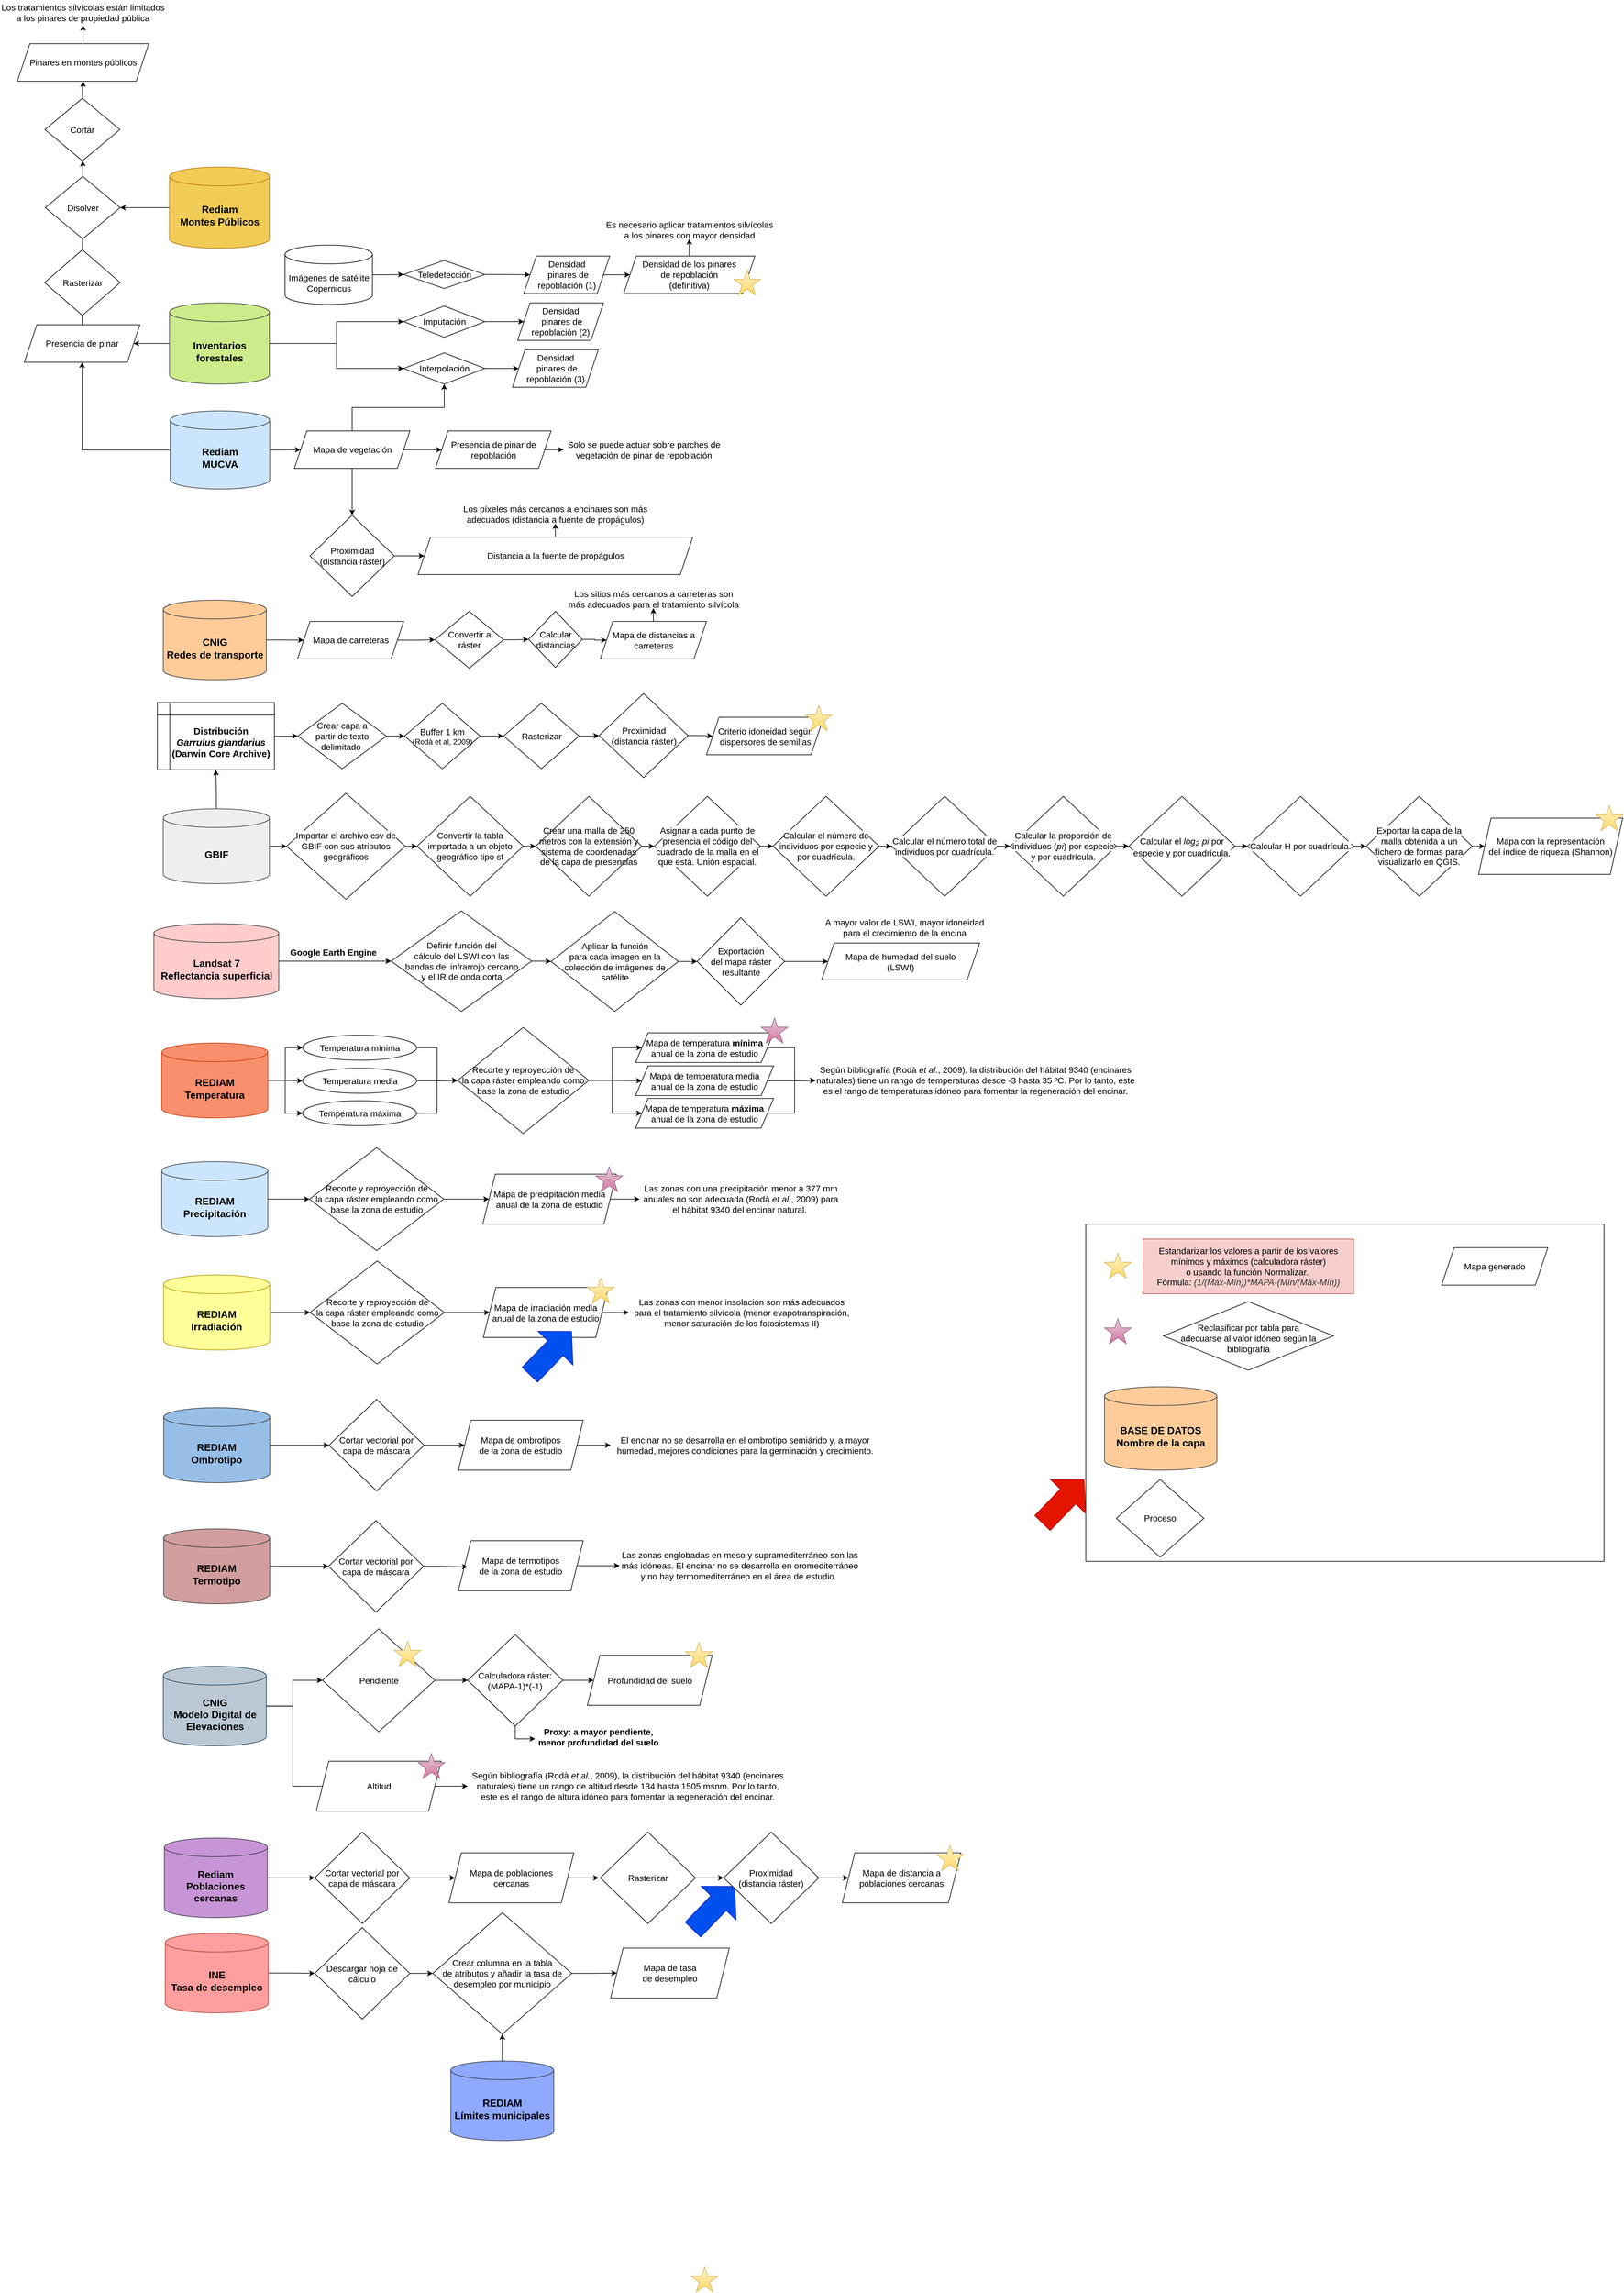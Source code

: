 <mxfile version="24.5.4" type="device">
  <diagram name="Página-1" id="E35-NctK-QVKj6qJqTT_">
    <mxGraphModel dx="3511" dy="3359" grid="1" gridSize="10" guides="1" tooltips="1" connect="1" arrows="1" fold="1" page="1" pageScale="1" pageWidth="827" pageHeight="1169" math="0" shadow="0">
      <root>
        <mxCell id="0" />
        <mxCell id="1" parent="0" />
        <mxCell id="6ymYnt-OKIHyIZnd5Fwz-16" style="edgeStyle=orthogonalEdgeStyle;rounded=0;orthogonalLoop=1;jettySize=auto;html=1;entryX=0;entryY=0.5;entryDx=0;entryDy=0;" parent="1" source="6ymYnt-OKIHyIZnd5Fwz-1" target="6ymYnt-OKIHyIZnd5Fwz-6" edge="1">
          <mxGeometry relative="1" as="geometry" />
        </mxCell>
        <mxCell id="6ymYnt-OKIHyIZnd5Fwz-17" style="edgeStyle=orthogonalEdgeStyle;rounded=0;orthogonalLoop=1;jettySize=auto;html=1;entryX=0;entryY=0.5;entryDx=0;entryDy=0;" parent="1" source="6ymYnt-OKIHyIZnd5Fwz-1" target="6ymYnt-OKIHyIZnd5Fwz-7" edge="1">
          <mxGeometry relative="1" as="geometry" />
        </mxCell>
        <mxCell id="1qBwaosR1_wElR6nRBqv-23" style="edgeStyle=orthogonalEdgeStyle;rounded=0;orthogonalLoop=1;jettySize=auto;html=1;entryX=1;entryY=0.5;entryDx=0;entryDy=0;" parent="1" source="6ymYnt-OKIHyIZnd5Fwz-1" target="1qBwaosR1_wElR6nRBqv-11" edge="1">
          <mxGeometry relative="1" as="geometry" />
        </mxCell>
        <mxCell id="6ymYnt-OKIHyIZnd5Fwz-1" value="&lt;b&gt;&lt;font style=&quot;font-size: 16px;&quot;&gt;Inventarios forestales&lt;/font&gt;&lt;/b&gt;" style="shape=cylinder3;whiteSpace=wrap;html=1;boundedLbl=1;backgroundOutline=1;size=15;fillColor=#cdeb8b;strokeColor=#36393d;" parent="1" vertex="1">
          <mxGeometry x="-647.5" y="-715" width="160" height="130" as="geometry" />
        </mxCell>
        <mxCell id="6ymYnt-OKIHyIZnd5Fwz-20" style="edgeStyle=orthogonalEdgeStyle;rounded=0;orthogonalLoop=1;jettySize=auto;html=1;entryX=0.5;entryY=1;entryDx=0;entryDy=0;" parent="1" source="6ymYnt-OKIHyIZnd5Fwz-2" target="6ymYnt-OKIHyIZnd5Fwz-7" edge="1">
          <mxGeometry relative="1" as="geometry" />
        </mxCell>
        <mxCell id="6ymYnt-OKIHyIZnd5Fwz-21" style="edgeStyle=orthogonalEdgeStyle;rounded=0;orthogonalLoop=1;jettySize=auto;html=1;entryX=0.5;entryY=0;entryDx=0;entryDy=0;" parent="1" source="6ymYnt-OKIHyIZnd5Fwz-2" target="6ymYnt-OKIHyIZnd5Fwz-3" edge="1">
          <mxGeometry relative="1" as="geometry" />
        </mxCell>
        <mxCell id="CzqLKFN_9eyNsbh-GQo_-21" style="edgeStyle=orthogonalEdgeStyle;rounded=0;orthogonalLoop=1;jettySize=auto;html=1;entryX=0;entryY=0.5;entryDx=0;entryDy=0;" parent="1" source="6ymYnt-OKIHyIZnd5Fwz-2" target="CzqLKFN_9eyNsbh-GQo_-20" edge="1">
          <mxGeometry relative="1" as="geometry" />
        </mxCell>
        <mxCell id="6ymYnt-OKIHyIZnd5Fwz-2" value="&lt;font style=&quot;font-size: 14px;&quot;&gt;Mapa de vegetación&lt;/font&gt;" style="shape=parallelogram;perimeter=parallelogramPerimeter;whiteSpace=wrap;html=1;fixedSize=1;" parent="1" vertex="1">
          <mxGeometry x="-447.5" y="-510" width="185" height="60" as="geometry" />
        </mxCell>
        <mxCell id="6ymYnt-OKIHyIZnd5Fwz-22" style="edgeStyle=orthogonalEdgeStyle;rounded=0;orthogonalLoop=1;jettySize=auto;html=1;" parent="1" source="6ymYnt-OKIHyIZnd5Fwz-3" target="6ymYnt-OKIHyIZnd5Fwz-13" edge="1">
          <mxGeometry relative="1" as="geometry" />
        </mxCell>
        <mxCell id="6ymYnt-OKIHyIZnd5Fwz-3" value="&lt;font style=&quot;font-size: 14px;&quot;&gt;Proximidad&lt;br&gt;(distancia ráster)&lt;/font&gt;" style="rhombus;whiteSpace=wrap;html=1;" parent="1" vertex="1">
          <mxGeometry x="-422.5" y="-375" width="135" height="130" as="geometry" />
        </mxCell>
        <mxCell id="6ymYnt-OKIHyIZnd5Fwz-18" style="edgeStyle=orthogonalEdgeStyle;rounded=0;orthogonalLoop=1;jettySize=auto;html=1;entryX=0;entryY=0.5;entryDx=0;entryDy=0;" parent="1" source="6ymYnt-OKIHyIZnd5Fwz-6" target="6ymYnt-OKIHyIZnd5Fwz-8" edge="1">
          <mxGeometry relative="1" as="geometry" />
        </mxCell>
        <mxCell id="6ymYnt-OKIHyIZnd5Fwz-6" value="&lt;font style=&quot;font-size: 14px;&quot;&gt;Imputación&lt;/font&gt;" style="rhombus;whiteSpace=wrap;html=1;" parent="1" vertex="1">
          <mxGeometry x="-272.5" y="-710" width="130" height="50" as="geometry" />
        </mxCell>
        <mxCell id="6ymYnt-OKIHyIZnd5Fwz-19" style="edgeStyle=orthogonalEdgeStyle;rounded=0;orthogonalLoop=1;jettySize=auto;html=1;entryX=0;entryY=0.5;entryDx=0;entryDy=0;" parent="1" source="6ymYnt-OKIHyIZnd5Fwz-7" target="6ymYnt-OKIHyIZnd5Fwz-11" edge="1">
          <mxGeometry relative="1" as="geometry" />
        </mxCell>
        <mxCell id="6ymYnt-OKIHyIZnd5Fwz-7" value="&lt;font style=&quot;font-size: 14px;&quot;&gt;Interpolación&lt;/font&gt;" style="rhombus;whiteSpace=wrap;html=1;" parent="1" vertex="1">
          <mxGeometry x="-272.5" y="-635" width="130" height="50" as="geometry" />
        </mxCell>
        <mxCell id="6ymYnt-OKIHyIZnd5Fwz-8" value="&lt;font style=&quot;font-size: 14px;&quot;&gt;Densidad&lt;/font&gt;&lt;div&gt;&lt;font style=&quot;font-size: 14px;&quot;&gt;&amp;nbsp;pinares de&lt;/font&gt;&lt;/div&gt;&lt;div&gt;&lt;font style=&quot;font-size: 14px;&quot;&gt;repoblación (2)&lt;/font&gt;&lt;/div&gt;" style="shape=parallelogram;perimeter=parallelogramPerimeter;whiteSpace=wrap;html=1;fixedSize=1;" parent="1" vertex="1">
          <mxGeometry x="-90" y="-715" width="137.5" height="60" as="geometry" />
        </mxCell>
        <mxCell id="6ymYnt-OKIHyIZnd5Fwz-11" value="&lt;font style=&quot;font-size: 14px;&quot;&gt;Densidad&lt;/font&gt;&lt;div&gt;&lt;font style=&quot;font-size: 14px;&quot;&gt;&amp;nbsp;pinares de&lt;/font&gt;&lt;/div&gt;&lt;div&gt;&lt;font style=&quot;font-size: 14px;&quot;&gt;repoblación (3)&lt;/font&gt;&lt;/div&gt;" style="shape=parallelogram;perimeter=parallelogramPerimeter;whiteSpace=wrap;html=1;fixedSize=1;" parent="1" vertex="1">
          <mxGeometry x="-98.25" y="-640" width="137.5" height="60" as="geometry" />
        </mxCell>
        <mxCell id="CzqLKFN_9eyNsbh-GQo_-16" style="edgeStyle=orthogonalEdgeStyle;rounded=0;orthogonalLoop=1;jettySize=auto;html=1;entryX=0.5;entryY=1;entryDx=0;entryDy=0;" parent="1" source="6ymYnt-OKIHyIZnd5Fwz-13" target="6ymYnt-OKIHyIZnd5Fwz-14" edge="1">
          <mxGeometry relative="1" as="geometry" />
        </mxCell>
        <mxCell id="6ymYnt-OKIHyIZnd5Fwz-13" value="&lt;div&gt;&lt;font style=&quot;font-size: 14px;&quot;&gt;Distancia a la fuente de propágulos&lt;/font&gt;&lt;/div&gt;" style="shape=parallelogram;perimeter=parallelogramPerimeter;whiteSpace=wrap;html=1;fixedSize=1;" parent="1" vertex="1">
          <mxGeometry x="-249.5" y="-340" width="440" height="60" as="geometry" />
        </mxCell>
        <mxCell id="6ymYnt-OKIHyIZnd5Fwz-14" value="&lt;font style=&quot;font-size: 14px;&quot;&gt;Los píxeles más cercanos a encinares son más adecuados (distancia a fuente de propágulos)&lt;/font&gt;" style="text;html=1;strokeColor=none;fillColor=none;align=center;verticalAlign=middle;whiteSpace=wrap;rounded=0;" parent="1" vertex="1">
          <mxGeometry x="-191.75" y="-392" width="324.5" height="30" as="geometry" />
        </mxCell>
        <mxCell id="6ymYnt-OKIHyIZnd5Fwz-33" style="edgeStyle=orthogonalEdgeStyle;rounded=0;orthogonalLoop=1;jettySize=auto;html=1;entryX=0;entryY=0.5;entryDx=0;entryDy=0;" parent="1" source="6ymYnt-OKIHyIZnd5Fwz-23" target="6ymYnt-OKIHyIZnd5Fwz-32" edge="1">
          <mxGeometry relative="1" as="geometry" />
        </mxCell>
        <mxCell id="6ymYnt-OKIHyIZnd5Fwz-23" value="&lt;font style=&quot;font-size: 14px;&quot;&gt;Mapa de carreteras&lt;/font&gt;" style="shape=parallelogram;perimeter=parallelogramPerimeter;whiteSpace=wrap;html=1;fixedSize=1;" parent="1" vertex="1">
          <mxGeometry x="-442.5" y="-205" width="170" height="60" as="geometry" />
        </mxCell>
        <mxCell id="6ymYnt-OKIHyIZnd5Fwz-30" style="edgeStyle=orthogonalEdgeStyle;rounded=0;orthogonalLoop=1;jettySize=auto;html=1;" parent="1" source="6ymYnt-OKIHyIZnd5Fwz-25" target="6ymYnt-OKIHyIZnd5Fwz-26" edge="1">
          <mxGeometry relative="1" as="geometry" />
        </mxCell>
        <mxCell id="6ymYnt-OKIHyIZnd5Fwz-25" value="&lt;font style=&quot;font-size: 14px;&quot;&gt;Calcular distancias&lt;/font&gt;" style="rhombus;whiteSpace=wrap;html=1;" parent="1" vertex="1">
          <mxGeometry x="-72.5" y="-221.25" width="86" height="90" as="geometry" />
        </mxCell>
        <mxCell id="CzqLKFN_9eyNsbh-GQo_-17" style="edgeStyle=orthogonalEdgeStyle;rounded=0;orthogonalLoop=1;jettySize=auto;html=1;entryX=0.5;entryY=1;entryDx=0;entryDy=0;" parent="1" source="6ymYnt-OKIHyIZnd5Fwz-26" target="6ymYnt-OKIHyIZnd5Fwz-27" edge="1">
          <mxGeometry relative="1" as="geometry" />
        </mxCell>
        <mxCell id="6ymYnt-OKIHyIZnd5Fwz-26" value="&lt;font style=&quot;font-size: 14px;&quot;&gt;Mapa de distancias a carreteras&lt;/font&gt;" style="shape=parallelogram;perimeter=parallelogramPerimeter;whiteSpace=wrap;html=1;fixedSize=1;" parent="1" vertex="1">
          <mxGeometry x="42.5" y="-205" width="170" height="60" as="geometry" />
        </mxCell>
        <mxCell id="6ymYnt-OKIHyIZnd5Fwz-27" value="&lt;font style=&quot;font-size: 14px;&quot;&gt;Los sitios más cercanos a carreteras son más adecuados para el tratamiento silvícola&lt;/font&gt;" style="text;html=1;strokeColor=none;fillColor=none;align=center;verticalAlign=middle;whiteSpace=wrap;rounded=0;" parent="1" vertex="1">
          <mxGeometry x="-12.5" y="-256.25" width="280" height="30" as="geometry" />
        </mxCell>
        <mxCell id="HFXLBY0zuODx8KywWs2K-16" style="edgeStyle=orthogonalEdgeStyle;rounded=0;orthogonalLoop=1;jettySize=auto;html=1;entryX=0;entryY=0.5;entryDx=0;entryDy=0;" parent="1" source="6ymYnt-OKIHyIZnd5Fwz-32" target="6ymYnt-OKIHyIZnd5Fwz-25" edge="1">
          <mxGeometry relative="1" as="geometry" />
        </mxCell>
        <mxCell id="6ymYnt-OKIHyIZnd5Fwz-32" value="&lt;font style=&quot;font-size: 14px;&quot;&gt;Convertir a ráster&lt;/font&gt;" style="rhombus;whiteSpace=wrap;html=1;" parent="1" vertex="1">
          <mxGeometry x="-222.5" y="-221.25" width="110" height="91.25" as="geometry" />
        </mxCell>
        <mxCell id="CzqLKFN_9eyNsbh-GQo_-7" style="edgeStyle=orthogonalEdgeStyle;rounded=0;orthogonalLoop=1;jettySize=auto;html=1;entryX=0;entryY=0.5;entryDx=0;entryDy=0;" parent="1" source="6ymYnt-OKIHyIZnd5Fwz-52" target="CzqLKFN_9eyNsbh-GQo_-1" edge="1">
          <mxGeometry relative="1" as="geometry" />
        </mxCell>
        <mxCell id="6ymYnt-OKIHyIZnd5Fwz-52" value="&lt;font style=&quot;font-size: 16px;&quot;&gt;&lt;b&gt;Landsat 7&lt;br&gt;Reflectancia superficial&lt;/b&gt;&lt;/font&gt;" style="shape=cylinder3;whiteSpace=wrap;html=1;boundedLbl=1;backgroundOutline=1;size=15;fillColor=#ffcccc;strokeColor=#36393d;" parent="1" vertex="1">
          <mxGeometry x="-672.5" y="279" width="200" height="120" as="geometry" />
        </mxCell>
        <mxCell id="6ymYnt-OKIHyIZnd5Fwz-56" value="&lt;font style=&quot;font-size: 14px;&quot;&gt;A mayor valor de LSWI, mayor idoneidad para el crecimiento de la encina&lt;/font&gt;" style="text;html=1;strokeColor=none;fillColor=none;align=center;verticalAlign=middle;whiteSpace=wrap;rounded=0;" parent="1" vertex="1">
          <mxGeometry x="400" y="269.5" width="260" height="30" as="geometry" />
        </mxCell>
        <mxCell id="6ymYnt-OKIHyIZnd5Fwz-58" value="&lt;font style=&quot;font-size: 14px;&quot;&gt;Mapa de humedad del suelo&lt;/font&gt;&lt;div&gt;&lt;font style=&quot;font-size: 14px;&quot;&gt;(LSWI)&lt;/font&gt;&lt;/div&gt;" style="shape=parallelogram;perimeter=parallelogramPerimeter;whiteSpace=wrap;html=1;fixedSize=1;" parent="1" vertex="1">
          <mxGeometry x="397" y="310" width="253" height="59" as="geometry" />
        </mxCell>
        <mxCell id="HFXLBY0zuODx8KywWs2K-14" style="edgeStyle=orthogonalEdgeStyle;rounded=0;orthogonalLoop=1;jettySize=auto;html=1;entryX=0;entryY=0.5;entryDx=0;entryDy=0;" parent="1" source="6ymYnt-OKIHyIZnd5Fwz-62" target="6ymYnt-OKIHyIZnd5Fwz-65" edge="1">
          <mxGeometry relative="1" as="geometry" />
        </mxCell>
        <mxCell id="CzqLKFN_9eyNsbh-GQo_-11" style="edgeStyle=orthogonalEdgeStyle;rounded=0;orthogonalLoop=1;jettySize=auto;html=1;entryX=0.5;entryY=1;entryDx=0;entryDy=0;" parent="1" source="6ymYnt-OKIHyIZnd5Fwz-62" target="FolasR7Gj44QnJgW1C1z-9" edge="1">
          <mxGeometry relative="1" as="geometry" />
        </mxCell>
        <mxCell id="6ymYnt-OKIHyIZnd5Fwz-62" value="&lt;b&gt;&lt;font style=&quot;font-size: 16px;&quot;&gt;GBIF&lt;/font&gt;&lt;/b&gt;" style="shape=cylinder3;whiteSpace=wrap;html=1;boundedLbl=1;backgroundOutline=1;size=15;fillColor=#eeeeee;strokeColor=#36393d;" parent="1" vertex="1">
          <mxGeometry x="-657.5" y="95" width="170" height="120" as="geometry" />
        </mxCell>
        <mxCell id="zE25ennqfASYhB-I0x3o-2" style="edgeStyle=orthogonalEdgeStyle;rounded=0;orthogonalLoop=1;jettySize=auto;html=1;entryX=0;entryY=0.5;entryDx=0;entryDy=0;" parent="1" source="6ymYnt-OKIHyIZnd5Fwz-65" target="zE25ennqfASYhB-I0x3o-1" edge="1">
          <mxGeometry relative="1" as="geometry" />
        </mxCell>
        <mxCell id="6ymYnt-OKIHyIZnd5Fwz-65" value="&lt;span style=&quot;font-family: Helvetica, arial, sans-serif; font-size: 14px; text-align: left; background-color: rgb(255, 255, 255);&quot;&gt;Importar el archivo csv de GBIF con sus atributos geográficos&lt;/span&gt;" style="rhombus;whiteSpace=wrap;html=1;" parent="1" vertex="1">
          <mxGeometry x="-460" y="70" width="190" height="170" as="geometry" />
        </mxCell>
        <mxCell id="8uNOAsqcAC4Zf92Hd2os-5" style="edgeStyle=orthogonalEdgeStyle;rounded=0;orthogonalLoop=1;jettySize=auto;html=1;entryX=0;entryY=0.5;entryDx=0;entryDy=0;" parent="1" source="8uNOAsqcAC4Zf92Hd2os-1" target="8uNOAsqcAC4Zf92Hd2os-3" edge="1">
          <mxGeometry relative="1" as="geometry" />
        </mxCell>
        <mxCell id="8uNOAsqcAC4Zf92Hd2os-1" value="&lt;font style=&quot;font-size: 14px;&quot;&gt;Imágenes de satélite Copernicus&lt;/font&gt;" style="shape=cylinder3;whiteSpace=wrap;html=1;boundedLbl=1;backgroundOutline=1;size=15;" parent="1" vertex="1">
          <mxGeometry x="-462.5" y="-807.5" width="140" height="95" as="geometry" />
        </mxCell>
        <mxCell id="8uNOAsqcAC4Zf92Hd2os-2" style="edgeStyle=orthogonalEdgeStyle;rounded=0;orthogonalLoop=1;jettySize=auto;html=1;entryX=0;entryY=0.5;entryDx=0;entryDy=0;" parent="1" source="8uNOAsqcAC4Zf92Hd2os-3" target="8uNOAsqcAC4Zf92Hd2os-4" edge="1">
          <mxGeometry relative="1" as="geometry" />
        </mxCell>
        <mxCell id="8uNOAsqcAC4Zf92Hd2os-3" value="&lt;font style=&quot;font-size: 14px;&quot;&gt;Teledetección&lt;/font&gt;" style="rhombus;whiteSpace=wrap;html=1;" parent="1" vertex="1">
          <mxGeometry x="-272.5" y="-783" width="130" height="45" as="geometry" />
        </mxCell>
        <mxCell id="1qBwaosR1_wElR6nRBqv-1" style="edgeStyle=orthogonalEdgeStyle;rounded=0;orthogonalLoop=1;jettySize=auto;html=1;entryX=0;entryY=0.5;entryDx=0;entryDy=0;" parent="1" source="8uNOAsqcAC4Zf92Hd2os-4" target="8uNOAsqcAC4Zf92Hd2os-18" edge="1">
          <mxGeometry relative="1" as="geometry" />
        </mxCell>
        <mxCell id="8uNOAsqcAC4Zf92Hd2os-4" value="&lt;font style=&quot;font-size: 14px;&quot;&gt;Densidad&lt;/font&gt;&lt;div&gt;&lt;font style=&quot;font-size: 14px;&quot;&gt;&amp;nbsp;pinares de repoblación (1)&lt;/font&gt;&lt;/div&gt;" style="shape=parallelogram;perimeter=parallelogramPerimeter;whiteSpace=wrap;html=1;fixedSize=1;" parent="1" vertex="1">
          <mxGeometry x="-80" y="-790" width="137.5" height="60" as="geometry" />
        </mxCell>
        <mxCell id="CzqLKFN_9eyNsbh-GQo_-15" style="edgeStyle=orthogonalEdgeStyle;rounded=0;orthogonalLoop=1;jettySize=auto;html=1;" parent="1" source="8uNOAsqcAC4Zf92Hd2os-18" target="CzqLKFN_9eyNsbh-GQo_-13" edge="1">
          <mxGeometry relative="1" as="geometry" />
        </mxCell>
        <mxCell id="8uNOAsqcAC4Zf92Hd2os-18" value="&lt;font style=&quot;font-size: 14px;&quot;&gt;Densidad de los pinares&lt;/font&gt;&lt;div style=&quot;font-size: 14px;&quot;&gt;&lt;font style=&quot;font-size: 14px;&quot;&gt;de repoblación&lt;/font&gt;&lt;div style=&quot;&quot;&gt;&lt;font style=&quot;font-size: 14px;&quot;&gt;(definitiva)&lt;/font&gt;&lt;/div&gt;&lt;/div&gt;" style="shape=parallelogram;perimeter=parallelogramPerimeter;whiteSpace=wrap;html=1;fixedSize=1;" parent="1" vertex="1">
          <mxGeometry x="80" y="-790" width="210" height="60" as="geometry" />
        </mxCell>
        <mxCell id="FolasR7Gj44QnJgW1C1z-4" style="edgeStyle=orthogonalEdgeStyle;rounded=0;orthogonalLoop=1;jettySize=auto;html=1;entryX=0;entryY=0.5;entryDx=0;entryDy=0;" parent="1" source="FolasR7Gj44QnJgW1C1z-3" target="6ymYnt-OKIHyIZnd5Fwz-23" edge="1">
          <mxGeometry relative="1" as="geometry" />
        </mxCell>
        <mxCell id="FolasR7Gj44QnJgW1C1z-3" value="&lt;font style=&quot;font-size: 16px;&quot;&gt;&lt;b&gt;CNIG&lt;/b&gt;&lt;/font&gt;&lt;div style=&quot;font-size: 16px;&quot;&gt;&lt;font style=&quot;font-size: 16px;&quot;&gt;&lt;b&gt;Redes de transporte&lt;/b&gt;&lt;/font&gt;&lt;/div&gt;" style="shape=cylinder3;whiteSpace=wrap;html=1;boundedLbl=1;backgroundOutline=1;size=15;fillColor=#ffcc99;strokeColor=#36393d;" parent="1" vertex="1">
          <mxGeometry x="-657.5" y="-239" width="165" height="127.5" as="geometry" />
        </mxCell>
        <mxCell id="FolasR7Gj44QnJgW1C1z-6" style="edgeStyle=orthogonalEdgeStyle;rounded=0;orthogonalLoop=1;jettySize=auto;html=1;entryX=0;entryY=0.5;entryDx=0;entryDy=0;" parent="1" source="FolasR7Gj44QnJgW1C1z-5" target="6ymYnt-OKIHyIZnd5Fwz-2" edge="1">
          <mxGeometry relative="1" as="geometry" />
        </mxCell>
        <mxCell id="AA8ypZO3pAIu8p7sYos1-21" style="edgeStyle=orthogonalEdgeStyle;rounded=0;orthogonalLoop=1;jettySize=auto;html=1;entryX=0.5;entryY=1;entryDx=0;entryDy=0;" parent="1" source="FolasR7Gj44QnJgW1C1z-5" target="1qBwaosR1_wElR6nRBqv-11" edge="1">
          <mxGeometry relative="1" as="geometry" />
        </mxCell>
        <mxCell id="FolasR7Gj44QnJgW1C1z-5" value="&lt;font style=&quot;font-size: 16px;&quot;&gt;&lt;b&gt;Rediam&lt;/b&gt;&lt;/font&gt;&lt;div style=&quot;font-size: 16px;&quot;&gt;&lt;font style=&quot;font-size: 16px;&quot;&gt;&lt;b&gt;MUCVA&lt;/b&gt;&lt;/font&gt;&lt;/div&gt;" style="shape=cylinder3;whiteSpace=wrap;html=1;boundedLbl=1;backgroundOutline=1;size=15;fillColor=#cce5ff;strokeColor=#36393d;" parent="1" vertex="1">
          <mxGeometry x="-646.37" y="-542" width="159.37" height="125" as="geometry" />
        </mxCell>
        <mxCell id="FolasR7Gj44QnJgW1C1z-10" style="edgeStyle=orthogonalEdgeStyle;rounded=0;orthogonalLoop=1;jettySize=auto;html=1;" parent="1" target="FolasR7Gj44QnJgW1C1z-9" edge="1">
          <mxGeometry relative="1" as="geometry">
            <mxPoint x="-573.286" y="40" as="sourcePoint" />
          </mxGeometry>
        </mxCell>
        <mxCell id="FolasR7Gj44QnJgW1C1z-18" style="edgeStyle=orthogonalEdgeStyle;rounded=0;orthogonalLoop=1;jettySize=auto;html=1;" parent="1" source="FolasR7Gj44QnJgW1C1z-9" target="FolasR7Gj44QnJgW1C1z-11" edge="1">
          <mxGeometry relative="1" as="geometry">
            <mxPoint x="-447" y="-22.5" as="targetPoint" />
          </mxGeometry>
        </mxCell>
        <mxCell id="FolasR7Gj44QnJgW1C1z-9" value="&lt;b style=&quot;font-size: 15px;&quot;&gt;&lt;font style=&quot;font-size: 15px;&quot;&gt;Distribución&lt;/font&gt;&lt;/b&gt;&lt;div style=&quot;font-size: 15px;&quot;&gt;&lt;i style=&quot;&quot;&gt;&lt;b&gt;&lt;font style=&quot;font-size: 15px;&quot;&gt;Garrulus glandarius&lt;/font&gt;&lt;/b&gt;&lt;/i&gt;&lt;div style=&quot;&quot;&gt;&lt;b style=&quot;&quot;&gt;&lt;font style=&quot;font-size: 15px;&quot;&gt;(Darwin Core Archive)&lt;/font&gt;&lt;/b&gt;&lt;/div&gt;&lt;/div&gt;" style="shape=internalStorage;whiteSpace=wrap;html=1;backgroundOutline=1;verticalAlign=middle;align=center;spacingRight=0;spacingLeft=16;spacingTop=18;" parent="1" vertex="1">
          <mxGeometry x="-667" y="-75" width="187.5" height="107.5" as="geometry" />
        </mxCell>
        <mxCell id="FolasR7Gj44QnJgW1C1z-14" style="edgeStyle=orthogonalEdgeStyle;rounded=0;orthogonalLoop=1;jettySize=auto;html=1;entryX=0;entryY=0.5;entryDx=0;entryDy=0;" parent="1" source="FolasR7Gj44QnJgW1C1z-11" target="FolasR7Gj44QnJgW1C1z-13" edge="1">
          <mxGeometry relative="1" as="geometry" />
        </mxCell>
        <mxCell id="FolasR7Gj44QnJgW1C1z-11" value="&lt;font style=&quot;font-size: 14px;&quot;&gt;Crear capa a&lt;/font&gt;&lt;div style=&quot;font-size: 14px;&quot;&gt;&lt;font style=&quot;font-size: 14px;&quot;&gt;partir de texto delimitado&amp;nbsp;&lt;/font&gt;&lt;/div&gt;" style="rhombus;whiteSpace=wrap;html=1;" parent="1" vertex="1">
          <mxGeometry x="-442" y="-74" width="142" height="105" as="geometry" />
        </mxCell>
        <mxCell id="1qBwaosR1_wElR6nRBqv-4" style="edgeStyle=orthogonalEdgeStyle;rounded=0;orthogonalLoop=1;jettySize=auto;html=1;entryX=0;entryY=0.5;entryDx=0;entryDy=0;" parent="1" source="FolasR7Gj44QnJgW1C1z-13" target="1qBwaosR1_wElR6nRBqv-3" edge="1">
          <mxGeometry relative="1" as="geometry" />
        </mxCell>
        <mxCell id="FolasR7Gj44QnJgW1C1z-13" value="&lt;font style=&quot;&quot;&gt;&lt;font style=&quot;font-size: 14px;&quot;&gt;Buffer 1 km&lt;/font&gt;&lt;/font&gt;&lt;div&gt;&lt;font style=&quot;&quot;&gt;&lt;font style=&quot;font-size: 12px;&quot;&gt;(Rodà et al, 2009)&lt;/font&gt;&lt;/font&gt;&lt;/div&gt;" style="rhombus;whiteSpace=wrap;html=1;" parent="1" vertex="1">
          <mxGeometry x="-271" y="-74" width="121" height="105" as="geometry" />
        </mxCell>
        <mxCell id="FolasR7Gj44QnJgW1C1z-15" value="&lt;font style=&quot;font-size: 14px;&quot;&gt;Criterio idoneidad según dispersores de semillas&lt;/font&gt;" style="shape=parallelogram;perimeter=parallelogramPerimeter;whiteSpace=wrap;html=1;fixedSize=1;" parent="1" vertex="1">
          <mxGeometry x="212.5" y="-51.5" width="187.5" height="60" as="geometry" />
        </mxCell>
        <mxCell id="1qBwaosR1_wElR6nRBqv-64" style="edgeStyle=orthogonalEdgeStyle;rounded=0;orthogonalLoop=1;jettySize=auto;html=1;entryX=0;entryY=0.5;entryDx=0;entryDy=0;" parent="1" source="xoff0rQmzDAOq9qUsHs6-2" target="1qBwaosR1_wElR6nRBqv-62" edge="1">
          <mxGeometry relative="1" as="geometry" />
        </mxCell>
        <mxCell id="1qBwaosR1_wElR6nRBqv-65" style="edgeStyle=orthogonalEdgeStyle;rounded=0;orthogonalLoop=1;jettySize=auto;html=1;entryX=0;entryY=0.5;entryDx=0;entryDy=0;" parent="1" source="xoff0rQmzDAOq9qUsHs6-2" target="1qBwaosR1_wElR6nRBqv-61" edge="1">
          <mxGeometry relative="1" as="geometry" />
        </mxCell>
        <mxCell id="1qBwaosR1_wElR6nRBqv-66" style="edgeStyle=orthogonalEdgeStyle;rounded=0;orthogonalLoop=1;jettySize=auto;html=1;" parent="1" source="xoff0rQmzDAOq9qUsHs6-2" target="1qBwaosR1_wElR6nRBqv-63" edge="1">
          <mxGeometry relative="1" as="geometry" />
        </mxCell>
        <mxCell id="xoff0rQmzDAOq9qUsHs6-2" value="&lt;div style=&quot;font-size: 16px;&quot;&gt;&lt;font style=&quot;font-size: 16px;&quot;&gt;&lt;b&gt;REDIAM&lt;/b&gt;&lt;/font&gt;&lt;/div&gt;&lt;div style=&quot;font-size: 16px;&quot;&gt;&lt;font style=&quot;font-size: 16px;&quot;&gt;&lt;b&gt;Temperatura&lt;/b&gt;&lt;/font&gt;&lt;/div&gt;" style="shape=cylinder3;whiteSpace=wrap;html=1;boundedLbl=1;backgroundOutline=1;size=15;fillColor=#FA8F6E;strokeColor=#C73500;fontColor=#000000;" parent="1" vertex="1">
          <mxGeometry x="-660" y="470" width="170" height="120" as="geometry" />
        </mxCell>
        <mxCell id="HFXLBY0zuODx8KywWs2K-4" value="" style="edgeStyle=orthogonalEdgeStyle;rounded=0;orthogonalLoop=1;jettySize=auto;html=1;entryX=0;entryY=0.5;entryDx=0;entryDy=0;" parent="1" source="xoff0rQmzDAOq9qUsHs6-3" target="HFXLBY0zuODx8KywWs2K-7" edge="1">
          <mxGeometry relative="1" as="geometry">
            <mxPoint x="-440" y="720" as="targetPoint" />
          </mxGeometry>
        </mxCell>
        <mxCell id="xoff0rQmzDAOq9qUsHs6-3" value="&lt;div style=&quot;font-size: 16px;&quot;&gt;&lt;font style=&quot;font-size: 16px;&quot;&gt;&lt;b&gt;REDIAM&lt;/b&gt;&lt;/font&gt;&lt;/div&gt;&lt;div style=&quot;font-size: 16px;&quot;&gt;&lt;font style=&quot;font-size: 16px;&quot;&gt;&lt;b&gt;Precipitación&lt;/b&gt;&lt;/font&gt;&lt;/div&gt;" style="shape=cylinder3;whiteSpace=wrap;html=1;boundedLbl=1;backgroundOutline=1;size=15;fillColor=#cce5ff;strokeColor=#36393d;" parent="1" vertex="1">
          <mxGeometry x="-660" y="660" width="170" height="120" as="geometry" />
        </mxCell>
        <mxCell id="HFXLBY0zuODx8KywWs2K-12" style="edgeStyle=orthogonalEdgeStyle;rounded=0;orthogonalLoop=1;jettySize=auto;html=1;entryX=0;entryY=0.5;entryDx=0;entryDy=0;" parent="1" source="HFXLBY0zuODx8KywWs2K-5" target="HFXLBY0zuODx8KywWs2K-9" edge="1">
          <mxGeometry relative="1" as="geometry" />
        </mxCell>
        <mxCell id="1qBwaosR1_wElR6nRBqv-75" style="edgeStyle=orthogonalEdgeStyle;rounded=0;orthogonalLoop=1;jettySize=auto;html=1;" parent="1" source="HFXLBY0zuODx8KywWs2K-5" target="1qBwaosR1_wElR6nRBqv-70" edge="1">
          <mxGeometry relative="1" as="geometry" />
        </mxCell>
        <mxCell id="1qBwaosR1_wElR6nRBqv-76" style="edgeStyle=orthogonalEdgeStyle;rounded=0;orthogonalLoop=1;jettySize=auto;html=1;entryX=0;entryY=0.5;entryDx=0;entryDy=0;" parent="1" source="HFXLBY0zuODx8KywWs2K-5" target="1qBwaosR1_wElR6nRBqv-71" edge="1">
          <mxGeometry relative="1" as="geometry" />
        </mxCell>
        <mxCell id="HFXLBY0zuODx8KywWs2K-5" value="&lt;font style=&quot;font-size: 14px;&quot;&gt;Recorte y reproyección de&lt;/font&gt;&lt;div&gt;&lt;font style=&quot;font-size: 14px;&quot;&gt;la capa ráster empleando como base la zona de estudio&lt;/font&gt;&lt;/div&gt;" style="rhombus;whiteSpace=wrap;html=1;" parent="1" vertex="1">
          <mxGeometry x="-186" y="445" width="210" height="170" as="geometry" />
        </mxCell>
        <mxCell id="HFXLBY0zuODx8KywWs2K-11" style="edgeStyle=orthogonalEdgeStyle;rounded=0;orthogonalLoop=1;jettySize=auto;html=1;entryX=0;entryY=0.5;entryDx=0;entryDy=0;" parent="1" source="HFXLBY0zuODx8KywWs2K-7" target="HFXLBY0zuODx8KywWs2K-10" edge="1">
          <mxGeometry relative="1" as="geometry" />
        </mxCell>
        <mxCell id="HFXLBY0zuODx8KywWs2K-7" value="&lt;font style=&quot;font-size: 14px;&quot;&gt;Recorte y reproyección&amp;nbsp;de&lt;/font&gt;&lt;div&gt;&lt;font style=&quot;font-size: 14px;&quot;&gt;la capa ráster empleando como base la zona de estudio&lt;/font&gt;&lt;/div&gt;" style="rhombus;whiteSpace=wrap;html=1;" parent="1" vertex="1">
          <mxGeometry x="-423.25" y="637.5" width="215" height="165" as="geometry" />
        </mxCell>
        <mxCell id="1qBwaosR1_wElR6nRBqv-72" style="edgeStyle=orthogonalEdgeStyle;rounded=0;orthogonalLoop=1;jettySize=auto;html=1;" parent="1" source="HFXLBY0zuODx8KywWs2K-9" target="1qBwaosR1_wElR6nRBqv-60" edge="1">
          <mxGeometry relative="1" as="geometry" />
        </mxCell>
        <mxCell id="HFXLBY0zuODx8KywWs2K-9" value="&lt;font style=&quot;font-size: 14px;&quot;&gt;Mapa de temperatura &lt;b&gt;mínima&lt;/b&gt; anual de la zona de estudio&lt;/font&gt;" style="shape=parallelogram;perimeter=parallelogramPerimeter;whiteSpace=wrap;html=1;fixedSize=1;" parent="1" vertex="1">
          <mxGeometry x="99" y="453.75" width="221" height="47.5" as="geometry" />
        </mxCell>
        <mxCell id="AA8ypZO3pAIu8p7sYos1-28" style="edgeStyle=orthogonalEdgeStyle;rounded=0;orthogonalLoop=1;jettySize=auto;html=1;entryX=0;entryY=0.5;entryDx=0;entryDy=0;" parent="1" source="HFXLBY0zuODx8KywWs2K-10" target="AA8ypZO3pAIu8p7sYos1-29" edge="1">
          <mxGeometry relative="1" as="geometry">
            <mxPoint x="110" y="720" as="targetPoint" />
          </mxGeometry>
        </mxCell>
        <mxCell id="HFXLBY0zuODx8KywWs2K-10" value="&lt;font style=&quot;font-size: 14px;&quot;&gt;Mapa de precipitación media anual de la zona de estudio&lt;/font&gt;" style="shape=parallelogram;perimeter=parallelogramPerimeter;whiteSpace=wrap;html=1;fixedSize=1;" parent="1" vertex="1">
          <mxGeometry x="-145.75" y="680" width="214" height="80" as="geometry" />
        </mxCell>
        <mxCell id="zE25ennqfASYhB-I0x3o-4" value="" style="edgeStyle=orthogonalEdgeStyle;rounded=0;orthogonalLoop=1;jettySize=auto;html=1;" parent="1" source="zE25ennqfASYhB-I0x3o-1" target="zE25ennqfASYhB-I0x3o-3" edge="1">
          <mxGeometry relative="1" as="geometry" />
        </mxCell>
        <mxCell id="zE25ennqfASYhB-I0x3o-1" value="&lt;span style=&quot;font-family: Helvetica, arial, sans-serif; font-size: 14px; text-align: left; background-color: rgb(255, 255, 255);&quot;&gt;Convertir la tabla importada a un objeto geográfico tipo sf&lt;/span&gt;" style="rhombus;whiteSpace=wrap;html=1;" parent="1" vertex="1">
          <mxGeometry x="-251" y="75" width="170" height="160" as="geometry" />
        </mxCell>
        <mxCell id="zE25ennqfASYhB-I0x3o-6" value="" style="edgeStyle=orthogonalEdgeStyle;rounded=0;orthogonalLoop=1;jettySize=auto;html=1;" parent="1" source="zE25ennqfASYhB-I0x3o-3" target="zE25ennqfASYhB-I0x3o-5" edge="1">
          <mxGeometry relative="1" as="geometry" />
        </mxCell>
        <mxCell id="zE25ennqfASYhB-I0x3o-3" value="&lt;div style=&quot;&quot;&gt;&lt;font face=&quot;Helvetica, arial, sans-serif&quot;&gt;&lt;span style=&quot;font-size: 14px;&quot;&gt;Crear una malla de 250 metros con la extensión y sistema de coordenadas de la capa de presencias&lt;/span&gt;&lt;/font&gt;&lt;/div&gt;" style="rhombus;whiteSpace=wrap;html=1;align=center;" parent="1" vertex="1">
          <mxGeometry x="-61" y="75" width="170" height="160" as="geometry" />
        </mxCell>
        <mxCell id="zE25ennqfASYhB-I0x3o-8" value="" style="edgeStyle=orthogonalEdgeStyle;rounded=0;orthogonalLoop=1;jettySize=auto;html=1;" parent="1" source="zE25ennqfASYhB-I0x3o-5" target="zE25ennqfASYhB-I0x3o-7" edge="1">
          <mxGeometry relative="1" as="geometry" />
        </mxCell>
        <mxCell id="zE25ennqfASYhB-I0x3o-5" value="&lt;div style=&quot;&quot;&gt;&lt;div style=&quot;&quot;&gt;&lt;span style=&quot;font-family: Helvetica, arial, sans-serif; font-size: 14px; background-color: rgb(255, 255, 255);&quot;&gt;Asignar a cada punto de presencia el código del cuadrado de la malla en el que está. Unión espacial.&lt;/span&gt;&lt;font face=&quot;Helvetica, arial, sans-serif&quot;&gt;&lt;span style=&quot;font-size: 14px;&quot;&gt;&lt;br&gt;&lt;/span&gt;&lt;/font&gt;&lt;/div&gt;&lt;/div&gt;" style="rhombus;whiteSpace=wrap;html=1;align=center;" parent="1" vertex="1">
          <mxGeometry x="129" y="75" width="170" height="160" as="geometry" />
        </mxCell>
        <mxCell id="zE25ennqfASYhB-I0x3o-10" value="" style="edgeStyle=orthogonalEdgeStyle;rounded=0;orthogonalLoop=1;jettySize=auto;html=1;" parent="1" source="zE25ennqfASYhB-I0x3o-7" target="zE25ennqfASYhB-I0x3o-9" edge="1">
          <mxGeometry relative="1" as="geometry" />
        </mxCell>
        <mxCell id="zE25ennqfASYhB-I0x3o-7" value="&lt;div style=&quot;&quot;&gt;&lt;div style=&quot;&quot;&gt;&lt;span style=&quot;font-family: Helvetica, arial, sans-serif; font-size: 14px; text-align: left; background-color: rgb(255, 255, 255);&quot;&gt;Calcular el número de individuos por especie y por cuadrícula.&lt;/span&gt;&lt;font face=&quot;Helvetica, arial, sans-serif&quot;&gt;&lt;span style=&quot;font-size: 14px;&quot;&gt;&lt;br&gt;&lt;/span&gt;&lt;/font&gt;&lt;/div&gt;&lt;/div&gt;" style="rhombus;whiteSpace=wrap;html=1;align=center;" parent="1" vertex="1">
          <mxGeometry x="319" y="75" width="170" height="160" as="geometry" />
        </mxCell>
        <mxCell id="zE25ennqfASYhB-I0x3o-119" style="edgeStyle=orthogonalEdgeStyle;rounded=0;orthogonalLoop=1;jettySize=auto;html=1;entryX=0;entryY=0.5;entryDx=0;entryDy=0;" parent="1" source="zE25ennqfASYhB-I0x3o-9" target="zE25ennqfASYhB-I0x3o-11" edge="1">
          <mxGeometry relative="1" as="geometry" />
        </mxCell>
        <mxCell id="zE25ennqfASYhB-I0x3o-9" value="&lt;div style=&quot;&quot;&gt;&lt;div style=&quot;&quot;&gt;&lt;span style=&quot;font-family: Helvetica, arial, sans-serif; font-size: 14px; text-align: left; background-color: rgb(255, 255, 255);&quot;&gt;Calcular el número total de individuos por cuadrícula.&lt;/span&gt;&lt;font face=&quot;Helvetica, arial, sans-serif&quot;&gt;&lt;span style=&quot;font-size: 14px;&quot;&gt;&lt;br&gt;&lt;/span&gt;&lt;/font&gt;&lt;/div&gt;&lt;/div&gt;" style="rhombus;whiteSpace=wrap;html=1;align=center;" parent="1" vertex="1">
          <mxGeometry x="509" y="75" width="170" height="160" as="geometry" />
        </mxCell>
        <mxCell id="zE25ennqfASYhB-I0x3o-121" value="" style="edgeStyle=orthogonalEdgeStyle;rounded=0;orthogonalLoop=1;jettySize=auto;html=1;" parent="1" source="zE25ennqfASYhB-I0x3o-11" target="zE25ennqfASYhB-I0x3o-120" edge="1">
          <mxGeometry relative="1" as="geometry" />
        </mxCell>
        <mxCell id="zE25ennqfASYhB-I0x3o-11" value="&lt;div style=&quot;&quot;&gt;&lt;div style=&quot;&quot;&gt;&lt;span style=&quot;font-family: Helvetica, arial, sans-serif; font-size: 14px; text-align: left; background-color: rgb(255, 255, 255);&quot;&gt;Calcular la proporción de individuos (&lt;/span&gt;&lt;em style=&quot;-webkit-print-color-adjust: exact; margin-top: 0px; font-family: Helvetica, arial, sans-serif; font-size: 14px; text-align: left; background-color: rgb(255, 255, 255);&quot;&gt;pi&lt;/em&gt;&lt;span style=&quot;font-family: Helvetica, arial, sans-serif; font-size: 14px; text-align: left; background-color: rgb(255, 255, 255);&quot;&gt;) por especie y por cuadrícula.&lt;/span&gt;&lt;font face=&quot;Helvetica, arial, sans-serif&quot;&gt;&lt;span style=&quot;font-size: 14px;&quot;&gt;&lt;br&gt;&lt;/span&gt;&lt;/font&gt;&lt;/div&gt;&lt;/div&gt;" style="rhombus;whiteSpace=wrap;html=1;align=center;" parent="1" vertex="1">
          <mxGeometry x="699" y="75" width="170" height="160" as="geometry" />
        </mxCell>
        <mxCell id="zE25ennqfASYhB-I0x3o-123" value="" style="edgeStyle=orthogonalEdgeStyle;rounded=0;orthogonalLoop=1;jettySize=auto;html=1;" parent="1" source="zE25ennqfASYhB-I0x3o-120" target="zE25ennqfASYhB-I0x3o-122" edge="1">
          <mxGeometry relative="1" as="geometry" />
        </mxCell>
        <mxCell id="zE25ennqfASYhB-I0x3o-120" value="&lt;div style=&quot;&quot;&gt;&lt;div style=&quot;&quot;&gt;&lt;span style=&quot;font-family: Helvetica, arial, sans-serif; font-size: 14px; text-align: left; background-color: rgb(255, 255, 255);&quot;&gt;Calcular el&amp;nbsp;&lt;/span&gt;&lt;em style=&quot;-webkit-print-color-adjust: exact; margin-top: 0px; font-family: Helvetica, arial, sans-serif; font-size: 14px; text-align: left; background-color: rgb(255, 255, 255);&quot;&gt;log&lt;/em&gt;&lt;em style=&quot;-webkit-print-color-adjust: exact; margin-top: 0px; font-family: Helvetica, arial, sans-serif; text-align: left; background-color: rgb(255, 255, 255);&quot;&gt;&lt;font style=&quot;font-size: 18px;&quot;&gt;₂&lt;/font&gt;&lt;/em&gt;&lt;em style=&quot;-webkit-print-color-adjust: exact; margin-top: 0px; font-family: Helvetica, arial, sans-serif; font-size: 14px; text-align: left; background-color: rgb(255, 255, 255);&quot;&gt; pi&lt;/em&gt;&lt;span style=&quot;font-family: Helvetica, arial, sans-serif; font-size: 14px; text-align: left; background-color: rgb(255, 255, 255);&quot;&gt;&amp;nbsp;por especie y por cuadrícula.&lt;/span&gt;&lt;font face=&quot;Helvetica, arial, sans-serif&quot;&gt;&lt;span style=&quot;font-size: 14px;&quot;&gt;&lt;br&gt;&lt;/span&gt;&lt;/font&gt;&lt;/div&gt;&lt;/div&gt;" style="rhombus;whiteSpace=wrap;html=1;align=center;" parent="1" vertex="1">
          <mxGeometry x="889" y="75" width="170" height="160" as="geometry" />
        </mxCell>
        <mxCell id="zE25ennqfASYhB-I0x3o-125" value="" style="edgeStyle=orthogonalEdgeStyle;rounded=0;orthogonalLoop=1;jettySize=auto;html=1;" parent="1" source="zE25ennqfASYhB-I0x3o-122" target="zE25ennqfASYhB-I0x3o-124" edge="1">
          <mxGeometry relative="1" as="geometry" />
        </mxCell>
        <mxCell id="zE25ennqfASYhB-I0x3o-122" value="&lt;div style=&quot;&quot;&gt;&lt;div style=&quot;&quot;&gt;&lt;span style=&quot;font-family: Helvetica, arial, sans-serif; font-size: 14px; text-align: left; background-color: rgb(255, 255, 255);&quot;&gt;Calcular H por cuadrícula.&lt;/span&gt;&lt;font face=&quot;Helvetica, arial, sans-serif&quot;&gt;&lt;span style=&quot;font-size: 14px;&quot;&gt;&lt;br&gt;&lt;/span&gt;&lt;/font&gt;&lt;/div&gt;&lt;/div&gt;" style="rhombus;whiteSpace=wrap;html=1;align=center;" parent="1" vertex="1">
          <mxGeometry x="1079" y="75" width="170" height="160" as="geometry" />
        </mxCell>
        <mxCell id="CzqLKFN_9eyNsbh-GQo_-9" style="edgeStyle=orthogonalEdgeStyle;rounded=0;orthogonalLoop=1;jettySize=auto;html=1;entryX=0;entryY=0.5;entryDx=0;entryDy=0;" parent="1" source="zE25ennqfASYhB-I0x3o-124" target="zE25ennqfASYhB-I0x3o-126" edge="1">
          <mxGeometry relative="1" as="geometry" />
        </mxCell>
        <mxCell id="zE25ennqfASYhB-I0x3o-124" value="&lt;div style=&quot;&quot;&gt;&lt;div style=&quot;&quot;&gt;&lt;span style=&quot;font-family: Helvetica, arial, sans-serif; font-size: 14px; text-align: left; background-color: rgb(255, 255, 255);&quot;&gt;Exportar la capa de la malla obtenida a un fichero de formas para visualizarlo en QGIS.&lt;/span&gt;&lt;font face=&quot;Helvetica, arial, sans-serif&quot;&gt;&lt;span style=&quot;font-size: 14px;&quot;&gt;&lt;br&gt;&lt;/span&gt;&lt;/font&gt;&lt;/div&gt;&lt;/div&gt;" style="rhombus;whiteSpace=wrap;html=1;align=center;" parent="1" vertex="1">
          <mxGeometry x="1269" y="75" width="170" height="160" as="geometry" />
        </mxCell>
        <mxCell id="zE25ennqfASYhB-I0x3o-126" value="&lt;font style=&quot;font-size: 14px;&quot;&gt;Mapa con la representación&lt;/font&gt;&lt;div&gt;&lt;font style=&quot;font-size: 14px;&quot;&gt;del índice de riqueza (Shannon)&lt;/font&gt;&lt;/div&gt;" style="shape=parallelogram;perimeter=parallelogramPerimeter;whiteSpace=wrap;html=1;fixedSize=1;" parent="1" vertex="1">
          <mxGeometry x="1449" y="110" width="231" height="90" as="geometry" />
        </mxCell>
        <mxCell id="CzqLKFN_9eyNsbh-GQo_-5" style="edgeStyle=orthogonalEdgeStyle;rounded=0;orthogonalLoop=1;jettySize=auto;html=1;entryX=0;entryY=0.5;entryDx=0;entryDy=0;" parent="1" source="CzqLKFN_9eyNsbh-GQo_-1" target="CzqLKFN_9eyNsbh-GQo_-2" edge="1">
          <mxGeometry relative="1" as="geometry" />
        </mxCell>
        <mxCell id="CzqLKFN_9eyNsbh-GQo_-1" value="&lt;font style=&quot;font-size: 14px;&quot;&gt;Definir función del&lt;/font&gt;&lt;div&gt;&lt;font style=&quot;font-size: 14px;&quot;&gt;cálculo&amp;nbsp;&lt;/font&gt;&lt;span style=&quot;font-size: 14px; background-color: initial;&quot;&gt;del LSWI con las&lt;/span&gt;&lt;/div&gt;&lt;div&gt;&lt;span style=&quot;font-size: 14px; background-color: initial;&quot;&gt;bandas del infrarrojo cercano&lt;/span&gt;&lt;/div&gt;&lt;div&gt;&lt;span style=&quot;font-size: 14px; background-color: initial;&quot;&gt;y el IR de onda corta&lt;/span&gt;&lt;/div&gt;" style="rhombus;whiteSpace=wrap;html=1;" parent="1" vertex="1">
          <mxGeometry x="-292.5" y="258.5" width="225" height="161" as="geometry" />
        </mxCell>
        <mxCell id="CzqLKFN_9eyNsbh-GQo_-6" style="edgeStyle=orthogonalEdgeStyle;rounded=0;orthogonalLoop=1;jettySize=auto;html=1;entryX=0;entryY=0.5;entryDx=0;entryDy=0;" parent="1" source="CzqLKFN_9eyNsbh-GQo_-2" target="CzqLKFN_9eyNsbh-GQo_-4" edge="1">
          <mxGeometry relative="1" as="geometry" />
        </mxCell>
        <mxCell id="CzqLKFN_9eyNsbh-GQo_-2" value="&lt;span style=&quot;font-size: 14px;&quot;&gt;Aplicar la función&lt;/span&gt;&lt;br&gt;&lt;div&gt;&lt;font style=&quot;font-size: 14px;&quot;&gt;para cada imagen en la colección de imágenes de satélite&lt;/font&gt;&lt;/div&gt;" style="rhombus;whiteSpace=wrap;html=1;" parent="1" vertex="1">
          <mxGeometry x="-36.5" y="259.5" width="204" height="160" as="geometry" />
        </mxCell>
        <mxCell id="AA8ypZO3pAIu8p7sYos1-20" style="edgeStyle=orthogonalEdgeStyle;rounded=0;orthogonalLoop=1;jettySize=auto;html=1;entryX=0;entryY=0.5;entryDx=0;entryDy=0;" parent="1" source="CzqLKFN_9eyNsbh-GQo_-4" target="6ymYnt-OKIHyIZnd5Fwz-58" edge="1">
          <mxGeometry relative="1" as="geometry" />
        </mxCell>
        <mxCell id="CzqLKFN_9eyNsbh-GQo_-4" value="&lt;span style=&quot;font-size: 14px;&quot;&gt;Exportación&lt;/span&gt;&lt;div&gt;&lt;span style=&quot;font-size: 14px;&quot;&gt;del&amp;nbsp;&lt;/span&gt;&lt;span style=&quot;font-size: 14px; background-color: initial;&quot;&gt;mapa ráster resultante&lt;/span&gt;&lt;/div&gt;" style="rhombus;whiteSpace=wrap;html=1;" parent="1" vertex="1">
          <mxGeometry x="197.5" y="269.5" width="140" height="140" as="geometry" />
        </mxCell>
        <mxCell id="CzqLKFN_9eyNsbh-GQo_-8" value="&lt;b&gt;&lt;font style=&quot;font-size: 14px;&quot;&gt;Google Earth Engine&lt;/font&gt;&lt;/b&gt;" style="text;html=1;strokeColor=none;fillColor=none;align=center;verticalAlign=middle;whiteSpace=wrap;rounded=0;" parent="1" vertex="1">
          <mxGeometry x="-500" y="310" width="230" height="30" as="geometry" />
        </mxCell>
        <mxCell id="CzqLKFN_9eyNsbh-GQo_-13" value="&lt;font style=&quot;font-size: 14px;&quot;&gt;Es necesario aplicar tratamientos silvícolas a los pinares con mayor densidad&lt;/font&gt;" style="text;html=1;strokeColor=none;fillColor=none;align=center;verticalAlign=middle;whiteSpace=wrap;rounded=0;" parent="1" vertex="1">
          <mxGeometry x="45.5" y="-847.5" width="279" height="30" as="geometry" />
        </mxCell>
        <mxCell id="CzqLKFN_9eyNsbh-GQo_-23" style="edgeStyle=orthogonalEdgeStyle;rounded=0;orthogonalLoop=1;jettySize=auto;html=1;entryX=0;entryY=0.5;entryDx=0;entryDy=0;" parent="1" source="CzqLKFN_9eyNsbh-GQo_-20" target="CzqLKFN_9eyNsbh-GQo_-22" edge="1">
          <mxGeometry relative="1" as="geometry" />
        </mxCell>
        <mxCell id="CzqLKFN_9eyNsbh-GQo_-20" value="&lt;span style=&quot;font-size: 14px;&quot;&gt;Presencia de pinar de repoblación&lt;/span&gt;" style="shape=parallelogram;perimeter=parallelogramPerimeter;whiteSpace=wrap;html=1;fixedSize=1;" parent="1" vertex="1">
          <mxGeometry x="-221.5" y="-510" width="185" height="60" as="geometry" />
        </mxCell>
        <mxCell id="CzqLKFN_9eyNsbh-GQo_-22" value="&lt;font style=&quot;font-size: 14px;&quot;&gt;Solo se puede actuar sobre parches de vegetación de pinar de repoblación&lt;/font&gt;" style="text;html=1;strokeColor=none;fillColor=none;align=center;verticalAlign=middle;whiteSpace=wrap;rounded=0;" parent="1" vertex="1">
          <mxGeometry x="-16.5" y="-495" width="256.5" height="30" as="geometry" />
        </mxCell>
        <mxCell id="1qBwaosR1_wElR6nRBqv-6" style="edgeStyle=orthogonalEdgeStyle;rounded=0;orthogonalLoop=1;jettySize=auto;html=1;entryX=0;entryY=0.5;entryDx=0;entryDy=0;" parent="1" source="1qBwaosR1_wElR6nRBqv-3" target="1qBwaosR1_wElR6nRBqv-5" edge="1">
          <mxGeometry relative="1" as="geometry" />
        </mxCell>
        <mxCell id="1qBwaosR1_wElR6nRBqv-3" value="&lt;span style=&quot;font-size: 14px;&quot;&gt;Rasterizar&lt;/span&gt;" style="rhombus;whiteSpace=wrap;html=1;" parent="1" vertex="1">
          <mxGeometry x="-112.5" y="-74" width="121" height="105" as="geometry" />
        </mxCell>
        <mxCell id="1qBwaosR1_wElR6nRBqv-7" style="edgeStyle=orthogonalEdgeStyle;rounded=0;orthogonalLoop=1;jettySize=auto;html=1;entryX=0;entryY=0.5;entryDx=0;entryDy=0;" parent="1" source="1qBwaosR1_wElR6nRBqv-5" target="FolasR7Gj44QnJgW1C1z-15" edge="1">
          <mxGeometry relative="1" as="geometry" />
        </mxCell>
        <mxCell id="1qBwaosR1_wElR6nRBqv-5" value="&lt;span style=&quot;font-size: 14px;&quot;&gt;Proximidad&lt;/span&gt;&lt;div&gt;&lt;span style=&quot;font-size: 14px;&quot;&gt;(distancia ráster)&lt;/span&gt;&lt;/div&gt;" style="rhombus;whiteSpace=wrap;html=1;" parent="1" vertex="1">
          <mxGeometry x="40.5" y="-89.62" width="142.5" height="134.75" as="geometry" />
        </mxCell>
        <mxCell id="AA8ypZO3pAIu8p7sYos1-27" style="edgeStyle=orthogonalEdgeStyle;rounded=0;orthogonalLoop=1;jettySize=auto;html=1;entryX=1;entryY=0.5;entryDx=0;entryDy=0;" parent="1" source="1qBwaosR1_wElR6nRBqv-8" target="AA8ypZO3pAIu8p7sYos1-25" edge="1">
          <mxGeometry relative="1" as="geometry" />
        </mxCell>
        <mxCell id="1qBwaosR1_wElR6nRBqv-8" value="&lt;div&gt;&lt;b&gt;&lt;font style=&quot;font-size: 16px;&quot;&gt;Rediam&lt;/font&gt;&lt;/b&gt;&lt;/div&gt;&lt;div&gt;&lt;b&gt;&lt;font style=&quot;font-size: 16px;&quot;&gt;Montes Públicos&lt;/font&gt;&lt;/b&gt;&lt;/div&gt;" style="shape=cylinder3;whiteSpace=wrap;html=1;boundedLbl=1;backgroundOutline=1;size=15;fillColor=#F0CC56;strokeColor=#BD7000;fontColor=#000000;" parent="1" vertex="1">
          <mxGeometry x="-647.5" y="-932.5" width="160" height="130" as="geometry" />
        </mxCell>
        <mxCell id="1qBwaosR1_wElR6nRBqv-19" style="edgeStyle=orthogonalEdgeStyle;rounded=0;orthogonalLoop=1;jettySize=auto;html=1;entryX=0.5;entryY=1;entryDx=0;entryDy=0;" parent="1" source="1qBwaosR1_wElR6nRBqv-9" target="1qBwaosR1_wElR6nRBqv-18" edge="1">
          <mxGeometry relative="1" as="geometry" />
        </mxCell>
        <mxCell id="1qBwaosR1_wElR6nRBqv-9" value="&lt;font style=&quot;font-size: 14px;&quot;&gt;Cortar&lt;/font&gt;" style="rhombus;whiteSpace=wrap;html=1;" parent="1" vertex="1">
          <mxGeometry x="-847" y="-1042.5" width="120" height="100" as="geometry" />
        </mxCell>
        <mxCell id="AA8ypZO3pAIu8p7sYos1-23" style="edgeStyle=orthogonalEdgeStyle;rounded=0;orthogonalLoop=1;jettySize=auto;html=1;entryX=0.5;entryY=1;entryDx=0;entryDy=0;" parent="1" source="1qBwaosR1_wElR6nRBqv-11" target="AA8ypZO3pAIu8p7sYos1-22" edge="1">
          <mxGeometry relative="1" as="geometry" />
        </mxCell>
        <mxCell id="1qBwaosR1_wElR6nRBqv-11" value="&lt;font style=&quot;font-size: 14px;&quot;&gt;Presencia de pinar&lt;/font&gt;" style="shape=parallelogram;perimeter=parallelogramPerimeter;whiteSpace=wrap;html=1;fixedSize=1;" parent="1" vertex="1">
          <mxGeometry x="-880" y="-680" width="185" height="60" as="geometry" />
        </mxCell>
        <mxCell id="1qBwaosR1_wElR6nRBqv-24" style="edgeStyle=orthogonalEdgeStyle;rounded=0;orthogonalLoop=1;jettySize=auto;html=1;entryX=0.5;entryY=1;entryDx=0;entryDy=0;" parent="1" source="1qBwaosR1_wElR6nRBqv-18" target="1qBwaosR1_wElR6nRBqv-20" edge="1">
          <mxGeometry relative="1" as="geometry" />
        </mxCell>
        <mxCell id="1qBwaosR1_wElR6nRBqv-18" value="&lt;span style=&quot;font-size: 14px;&quot;&gt;Pinares en montes públicos&lt;/span&gt;" style="shape=parallelogram;perimeter=parallelogramPerimeter;whiteSpace=wrap;html=1;fixedSize=1;" parent="1" vertex="1">
          <mxGeometry x="-891.25" y="-1130" width="210.5" height="60" as="geometry" />
        </mxCell>
        <mxCell id="1qBwaosR1_wElR6nRBqv-20" value="&lt;font style=&quot;font-size: 14px;&quot;&gt;Los tratamientos silvícolas están limitados a los pinares de propiedad pública&lt;/font&gt;" style="text;html=1;strokeColor=none;fillColor=none;align=center;verticalAlign=middle;whiteSpace=wrap;rounded=0;" parent="1" vertex="1">
          <mxGeometry x="-918.75" y="-1200" width="265.5" height="40" as="geometry" />
        </mxCell>
        <mxCell id="AA8ypZO3pAIu8p7sYos1-4" style="edgeStyle=orthogonalEdgeStyle;rounded=0;orthogonalLoop=1;jettySize=auto;html=1;entryX=0;entryY=0.5;entryDx=0;entryDy=0;" parent="1" source="1qBwaosR1_wElR6nRBqv-25" target="AA8ypZO3pAIu8p7sYos1-3" edge="1">
          <mxGeometry relative="1" as="geometry" />
        </mxCell>
        <mxCell id="1qBwaosR1_wElR6nRBqv-25" value="&lt;div style=&quot;font-size: 16px;&quot;&gt;&lt;font style=&quot;font-size: 16px;&quot;&gt;&lt;b&gt;Rediam&lt;/b&gt;&lt;/font&gt;&lt;/div&gt;&lt;div style=&quot;font-size: 16px;&quot;&gt;&lt;font style=&quot;font-size: 16px;&quot;&gt;&lt;b&gt;Poblaciones cercanas&lt;/b&gt;&lt;/font&gt;&lt;/div&gt;" style="shape=cylinder3;whiteSpace=wrap;html=1;boundedLbl=1;backgroundOutline=1;size=15;fillColor=#c795d6;strokeColor=#36393d;" parent="1" vertex="1">
          <mxGeometry x="-655.75" y="1743" width="165" height="127.5" as="geometry" />
        </mxCell>
        <mxCell id="1qBwaosR1_wElR6nRBqv-27" value="" style="shape=flexArrow;endArrow=classic;html=1;rounded=0;fillColor=#0050ef;strokeColor=#001DBC;width=34.286;endSize=12.057;endWidth=42.449;" parent="1" edge="1">
          <mxGeometry width="50" height="50" relative="1" as="geometry">
            <mxPoint x="190.5" y="1890" as="sourcePoint" />
            <mxPoint x="258" y="1820" as="targetPoint" />
          </mxGeometry>
        </mxCell>
        <mxCell id="1qBwaosR1_wElR6nRBqv-33" style="edgeStyle=orthogonalEdgeStyle;rounded=0;orthogonalLoop=1;jettySize=auto;html=1;entryX=0;entryY=0.5;entryDx=0;entryDy=0;" parent="1" source="1qBwaosR1_wElR6nRBqv-30" target="1qBwaosR1_wElR6nRBqv-32" edge="1">
          <mxGeometry relative="1" as="geometry">
            <Array as="points">
              <mxPoint x="-450" y="1532" />
              <mxPoint x="-450" y="1491" />
            </Array>
          </mxGeometry>
        </mxCell>
        <mxCell id="1qBwaosR1_wElR6nRBqv-56" style="edgeStyle=orthogonalEdgeStyle;rounded=0;orthogonalLoop=1;jettySize=auto;html=1;entryX=0;entryY=0;entryDx=0;entryDy=0;" parent="1" source="1qBwaosR1_wElR6nRBqv-30" target="1qBwaosR1_wElR6nRBqv-54" edge="1">
          <mxGeometry relative="1" as="geometry">
            <Array as="points">
              <mxPoint x="-450" y="1532" />
              <mxPoint x="-450" y="1660" />
              <mxPoint x="-312" y="1660" />
            </Array>
          </mxGeometry>
        </mxCell>
        <mxCell id="1qBwaosR1_wElR6nRBqv-30" value="&lt;font style=&quot;font-size: 16px;&quot;&gt;&lt;b&gt;CNIG&lt;/b&gt;&lt;/font&gt;&lt;div style=&quot;font-size: 16px;&quot;&gt;&lt;b&gt;Modelo Digital de Elevaciones&lt;/b&gt;&lt;/div&gt;" style="shape=cylinder3;whiteSpace=wrap;html=1;boundedLbl=1;backgroundOutline=1;size=15;fillColor=#bac8d3;strokeColor=#23445d;" parent="1" vertex="1">
          <mxGeometry x="-657.5" y="1468" width="165" height="127.5" as="geometry" />
        </mxCell>
        <mxCell id="KG-nBsaX6Z_d5WBbec5--26" style="edgeStyle=orthogonalEdgeStyle;rounded=0;orthogonalLoop=1;jettySize=auto;html=1;entryX=0;entryY=0.5;entryDx=0;entryDy=0;" edge="1" parent="1" source="1qBwaosR1_wElR6nRBqv-32" target="KG-nBsaX6Z_d5WBbec5--24">
          <mxGeometry relative="1" as="geometry" />
        </mxCell>
        <mxCell id="1qBwaosR1_wElR6nRBqv-32" value="&lt;font style=&quot;font-size: 14px;&quot;&gt;Pendiente&lt;/font&gt;" style="rhombus;whiteSpace=wrap;html=1;" parent="1" vertex="1">
          <mxGeometry x="-402.5" y="1408" width="180" height="165" as="geometry" />
        </mxCell>
        <mxCell id="1qBwaosR1_wElR6nRBqv-35" value="&lt;span style=&quot;font-size: 14px;&quot;&gt;Profundidad del suelo&lt;/span&gt;" style="shape=parallelogram;perimeter=parallelogramPerimeter;whiteSpace=wrap;html=1;fixedSize=1;" parent="1" vertex="1">
          <mxGeometry x="21.75" y="1450.5" width="200" height="80" as="geometry" />
        </mxCell>
        <mxCell id="1qBwaosR1_wElR6nRBqv-49" style="edgeStyle=orthogonalEdgeStyle;rounded=0;orthogonalLoop=1;jettySize=auto;html=1;entryX=0;entryY=0.5;entryDx=0;entryDy=0;" parent="1" source="1qBwaosR1_wElR6nRBqv-37" target="1qBwaosR1_wElR6nRBqv-41" edge="1">
          <mxGeometry relative="1" as="geometry" />
        </mxCell>
        <mxCell id="1qBwaosR1_wElR6nRBqv-37" value="&lt;div style=&quot;font-size: 16px;&quot;&gt;&lt;font style=&quot;font-size: 16px;&quot;&gt;&lt;b&gt;REDIAM&lt;/b&gt;&lt;/font&gt;&lt;/div&gt;&lt;div style=&quot;font-size: 16px;&quot;&gt;&lt;b&gt;Irradiación&lt;/b&gt;&lt;/div&gt;" style="shape=cylinder3;whiteSpace=wrap;html=1;boundedLbl=1;backgroundOutline=1;size=15;fillColor=#FFFF99;strokeColor=#B09500;fontColor=#000000;" parent="1" vertex="1">
          <mxGeometry x="-656.87" y="841.5" width="170" height="120" as="geometry" />
        </mxCell>
        <mxCell id="1qBwaosR1_wElR6nRBqv-40" style="edgeStyle=orthogonalEdgeStyle;rounded=0;orthogonalLoop=1;jettySize=auto;html=1;entryX=0;entryY=0.5;entryDx=0;entryDy=0;" parent="1" source="1qBwaosR1_wElR6nRBqv-41" target="1qBwaosR1_wElR6nRBqv-42" edge="1">
          <mxGeometry relative="1" as="geometry" />
        </mxCell>
        <mxCell id="1qBwaosR1_wElR6nRBqv-41" value="&lt;font style=&quot;font-size: 14px;&quot;&gt;Recorte y reproyección&amp;nbsp;de&lt;/font&gt;&lt;div&gt;&lt;font style=&quot;font-size: 14px;&quot;&gt;la capa ráster empleando como base la zona de estudio&lt;/font&gt;&lt;/div&gt;" style="rhombus;whiteSpace=wrap;html=1;" parent="1" vertex="1">
          <mxGeometry x="-422.37" y="819" width="215" height="165" as="geometry" />
        </mxCell>
        <mxCell id="1qBwaosR1_wElR6nRBqv-53" style="edgeStyle=orthogonalEdgeStyle;rounded=0;orthogonalLoop=1;jettySize=auto;html=1;entryX=0;entryY=0.5;entryDx=0;entryDy=0;" parent="1" source="1qBwaosR1_wElR6nRBqv-42" target="1qBwaosR1_wElR6nRBqv-50" edge="1">
          <mxGeometry relative="1" as="geometry" />
        </mxCell>
        <mxCell id="1qBwaosR1_wElR6nRBqv-42" value="&lt;font style=&quot;font-size: 14px;&quot;&gt;Mapa de irradiación media anual de la zona de estudio&lt;/font&gt;" style="shape=parallelogram;perimeter=parallelogramPerimeter;whiteSpace=wrap;html=1;fixedSize=1;" parent="1" vertex="1">
          <mxGeometry x="-144.87" y="861.5" width="200" height="80" as="geometry" />
        </mxCell>
        <mxCell id="AA8ypZO3pAIu8p7sYos1-17" style="edgeStyle=orthogonalEdgeStyle;rounded=0;orthogonalLoop=1;jettySize=auto;html=1;" parent="1" source="1qBwaosR1_wElR6nRBqv-45" target="AA8ypZO3pAIu8p7sYos1-12" edge="1">
          <mxGeometry relative="1" as="geometry" />
        </mxCell>
        <mxCell id="1qBwaosR1_wElR6nRBqv-45" value="&lt;span style=&quot;font-size: 16px;&quot;&gt;&lt;b&gt;INE&lt;/b&gt;&lt;/span&gt;&lt;div&gt;&lt;span style=&quot;font-size: 16px;&quot;&gt;&lt;b&gt;Tasa de desempleo&lt;/b&gt;&lt;/span&gt;&lt;/div&gt;" style="shape=cylinder3;whiteSpace=wrap;html=1;boundedLbl=1;backgroundOutline=1;size=15;fillColor=#ff9e9e;strokeColor=#ae4132;" parent="1" vertex="1">
          <mxGeometry x="-654.37" y="1895.5" width="165" height="127.5" as="geometry" />
        </mxCell>
        <mxCell id="1qBwaosR1_wElR6nRBqv-50" value="&lt;font style=&quot;font-size: 14px;&quot;&gt;Las zonas con menor insolación son más adecuados para el tratamiento silvícola&amp;nbsp;&lt;/font&gt;&lt;span style=&quot;font-size: 14px; background-color: initial;&quot;&gt;(menor evapotranspiración, menor saturación de los fotosistemas II)&lt;/span&gt;" style="text;html=1;strokeColor=none;fillColor=none;align=center;verticalAlign=middle;whiteSpace=wrap;rounded=0;" parent="1" vertex="1">
          <mxGeometry x="88.25" y="871.5" width="361.75" height="60" as="geometry" />
        </mxCell>
        <mxCell id="1qBwaosR1_wElR6nRBqv-78" style="edgeStyle=orthogonalEdgeStyle;rounded=0;orthogonalLoop=1;jettySize=auto;html=1;entryX=0;entryY=0.5;entryDx=0;entryDy=0;" parent="1" source="1qBwaosR1_wElR6nRBqv-54" target="1qBwaosR1_wElR6nRBqv-77" edge="1">
          <mxGeometry relative="1" as="geometry" />
        </mxCell>
        <mxCell id="1qBwaosR1_wElR6nRBqv-54" value="&lt;span style=&quot;font-size: 14px;&quot;&gt;Altitud&lt;/span&gt;" style="shape=parallelogram;perimeter=parallelogramPerimeter;whiteSpace=wrap;html=1;fixedSize=1;" parent="1" vertex="1">
          <mxGeometry x="-412.5" y="1620" width="200" height="80" as="geometry" />
        </mxCell>
        <mxCell id="1qBwaosR1_wElR6nRBqv-58" value="&lt;b&gt;&lt;font style=&quot;font-size: 14px;&quot;&gt;Proxy: a mayor pendiente, menor profundidad del suelo&lt;/font&gt;&lt;/b&gt;" style="text;html=1;strokeColor=none;fillColor=none;align=center;verticalAlign=middle;whiteSpace=wrap;rounded=0;" parent="1" vertex="1">
          <mxGeometry x="-61" y="1565.5" width="201" height="30" as="geometry" />
        </mxCell>
        <mxCell id="1qBwaosR1_wElR6nRBqv-60" value="&lt;font style=&quot;font-size: 14px;&quot;&gt;Según bibliografía (Rodà &lt;i&gt;et al.&lt;/i&gt;, 2009), la distribución del hábitat 9340 (encinares naturales) tiene un rango de temperaturas desde -3 hasta 35 ºC. Por lo tanto, este es el rango de temperaturas idóneo para fomentar la regeneración del encinar.&lt;/font&gt;" style="text;html=1;strokeColor=none;fillColor=none;align=center;verticalAlign=middle;whiteSpace=wrap;rounded=0;" parent="1" vertex="1">
          <mxGeometry x="387.25" y="500" width="512.75" height="60" as="geometry" />
        </mxCell>
        <mxCell id="1qBwaosR1_wElR6nRBqv-67" style="edgeStyle=orthogonalEdgeStyle;rounded=0;orthogonalLoop=1;jettySize=auto;html=1;entryX=0;entryY=0.5;entryDx=0;entryDy=0;" parent="1" source="1qBwaosR1_wElR6nRBqv-61" target="HFXLBY0zuODx8KywWs2K-5" edge="1">
          <mxGeometry relative="1" as="geometry" />
        </mxCell>
        <mxCell id="1qBwaosR1_wElR6nRBqv-61" value="&lt;font style=&quot;font-size: 14px;&quot;&gt;Temperatura mínima&lt;/font&gt;" style="ellipse;whiteSpace=wrap;html=1;" parent="1" vertex="1">
          <mxGeometry x="-434.25" y="457.5" width="182.5" height="40" as="geometry" />
        </mxCell>
        <mxCell id="1qBwaosR1_wElR6nRBqv-68" style="edgeStyle=orthogonalEdgeStyle;rounded=0;orthogonalLoop=1;jettySize=auto;html=1;entryX=0;entryY=0.5;entryDx=0;entryDy=0;" parent="1" source="1qBwaosR1_wElR6nRBqv-62" target="HFXLBY0zuODx8KywWs2K-5" edge="1">
          <mxGeometry relative="1" as="geometry" />
        </mxCell>
        <mxCell id="1qBwaosR1_wElR6nRBqv-62" value="&lt;font style=&quot;font-size: 14px;&quot;&gt;Temperatura media&lt;/font&gt;" style="ellipse;whiteSpace=wrap;html=1;" parent="1" vertex="1">
          <mxGeometry x="-434.25" y="510.5" width="182.5" height="40" as="geometry" />
        </mxCell>
        <mxCell id="1qBwaosR1_wElR6nRBqv-69" style="edgeStyle=orthogonalEdgeStyle;rounded=0;orthogonalLoop=1;jettySize=auto;html=1;entryX=0;entryY=0.5;entryDx=0;entryDy=0;" parent="1" source="1qBwaosR1_wElR6nRBqv-63" target="HFXLBY0zuODx8KywWs2K-5" edge="1">
          <mxGeometry relative="1" as="geometry" />
        </mxCell>
        <mxCell id="1qBwaosR1_wElR6nRBqv-63" value="&lt;font style=&quot;font-size: 14px;&quot;&gt;Temperatura máxima&lt;/font&gt;" style="ellipse;whiteSpace=wrap;html=1;" parent="1" vertex="1">
          <mxGeometry x="-434.5" y="562.5" width="182.5" height="40" as="geometry" />
        </mxCell>
        <mxCell id="1qBwaosR1_wElR6nRBqv-73" style="edgeStyle=orthogonalEdgeStyle;rounded=0;orthogonalLoop=1;jettySize=auto;html=1;entryX=0;entryY=0.5;entryDx=0;entryDy=0;" parent="1" source="1qBwaosR1_wElR6nRBqv-70" target="1qBwaosR1_wElR6nRBqv-60" edge="1">
          <mxGeometry relative="1" as="geometry" />
        </mxCell>
        <mxCell id="1qBwaosR1_wElR6nRBqv-70" value="&lt;font style=&quot;font-size: 14px;&quot;&gt;Mapa de temperatura media&lt;/font&gt;&lt;div&gt;&lt;font style=&quot;font-size: 14px;&quot;&gt;anual de la zona de estudio&lt;/font&gt;&lt;/div&gt;" style="shape=parallelogram;perimeter=parallelogramPerimeter;whiteSpace=wrap;html=1;fixedSize=1;" parent="1" vertex="1">
          <mxGeometry x="99" y="506.75" width="221" height="47.5" as="geometry" />
        </mxCell>
        <mxCell id="1qBwaosR1_wElR6nRBqv-74" style="edgeStyle=orthogonalEdgeStyle;rounded=0;orthogonalLoop=1;jettySize=auto;html=1;entryX=0;entryY=0.5;entryDx=0;entryDy=0;" parent="1" source="1qBwaosR1_wElR6nRBqv-71" target="1qBwaosR1_wElR6nRBqv-60" edge="1">
          <mxGeometry relative="1" as="geometry" />
        </mxCell>
        <mxCell id="1qBwaosR1_wElR6nRBqv-71" value="&lt;font style=&quot;font-size: 14px;&quot;&gt;Mapa de temperatura &lt;b&gt;máxima&lt;/b&gt; anual de la zona de estudio&lt;/font&gt;" style="shape=parallelogram;perimeter=parallelogramPerimeter;whiteSpace=wrap;html=1;fixedSize=1;" parent="1" vertex="1">
          <mxGeometry x="99" y="558.75" width="221" height="47.5" as="geometry" />
        </mxCell>
        <mxCell id="1qBwaosR1_wElR6nRBqv-77" value="&lt;font style=&quot;font-size: 14px;&quot;&gt;Según bibliografía (Rodà &lt;i&gt;et al.&lt;/i&gt;, 2009), la distribución del hábitat 9340 (encinares naturales) tiene un rango de altitud desde 134 hasta 1505 msnm. Por lo tanto, este es el rango de altura idóneo para fomentar la regeneración del encinar.&lt;/font&gt;" style="text;html=1;strokeColor=none;fillColor=none;align=center;verticalAlign=middle;whiteSpace=wrap;rounded=0;" parent="1" vertex="1">
          <mxGeometry x="-170" y="1630" width="512.75" height="60" as="geometry" />
        </mxCell>
        <mxCell id="1qBwaosR1_wElR6nRBqv-79" style="edgeStyle=orthogonalEdgeStyle;rounded=0;orthogonalLoop=1;jettySize=auto;html=1;entryX=0;entryY=0.5;entryDx=0;entryDy=0;" parent="1" source="1qBwaosR1_wElR6nRBqv-80" target="1qBwaosR1_wElR6nRBqv-82" edge="1">
          <mxGeometry relative="1" as="geometry" />
        </mxCell>
        <mxCell id="1qBwaosR1_wElR6nRBqv-80" value="&lt;div style=&quot;font-size: 16px;&quot;&gt;&lt;font style=&quot;font-size: 16px;&quot;&gt;&lt;b&gt;REDIAM&lt;/b&gt;&lt;/font&gt;&lt;/div&gt;&lt;div style=&quot;font-size: 16px;&quot;&gt;&lt;b&gt;Ombrotipo&lt;/b&gt;&lt;/div&gt;" style="shape=cylinder3;whiteSpace=wrap;html=1;boundedLbl=1;backgroundOutline=1;size=15;fillColor=#97bee7;strokeColor=#36393d;" parent="1" vertex="1">
          <mxGeometry x="-656.87" y="1054" width="170" height="120" as="geometry" />
        </mxCell>
        <mxCell id="1qBwaosR1_wElR6nRBqv-81" style="edgeStyle=orthogonalEdgeStyle;rounded=0;orthogonalLoop=1;jettySize=auto;html=1;entryX=0;entryY=0.5;entryDx=0;entryDy=0;" parent="1" source="1qBwaosR1_wElR6nRBqv-82" target="1qBwaosR1_wElR6nRBqv-84" edge="1">
          <mxGeometry relative="1" as="geometry">
            <mxPoint x="-152.87" y="1114" as="targetPoint" />
          </mxGeometry>
        </mxCell>
        <mxCell id="1qBwaosR1_wElR6nRBqv-82" value="&lt;span style=&quot;font-size: 14px;&quot;&gt;Cortar vectorial por capa de máscara&lt;/span&gt;" style="rhombus;whiteSpace=wrap;html=1;" parent="1" vertex="1">
          <mxGeometry x="-392" y="1040.75" width="152.37" height="146.5" as="geometry" />
        </mxCell>
        <mxCell id="1qBwaosR1_wElR6nRBqv-83" style="edgeStyle=orthogonalEdgeStyle;rounded=0;orthogonalLoop=1;jettySize=auto;html=1;entryX=0;entryY=0.5;entryDx=0;entryDy=0;" parent="1" source="1qBwaosR1_wElR6nRBqv-84" target="1qBwaosR1_wElR6nRBqv-85" edge="1">
          <mxGeometry relative="1" as="geometry" />
        </mxCell>
        <mxCell id="1qBwaosR1_wElR6nRBqv-84" value="&lt;font style=&quot;font-size: 14px;&quot;&gt;Mapa de ombrotipos&lt;/font&gt;&lt;div&gt;&lt;font style=&quot;font-size: 14px;&quot;&gt;de la zona de estudio&lt;/font&gt;&lt;/div&gt;" style="shape=parallelogram;perimeter=parallelogramPerimeter;whiteSpace=wrap;html=1;fixedSize=1;" parent="1" vertex="1">
          <mxGeometry x="-184.87" y="1074" width="200" height="80" as="geometry" />
        </mxCell>
        <mxCell id="1qBwaosR1_wElR6nRBqv-85" value="&lt;span style=&quot;font-size: 14px;&quot;&gt;El encinar no se desarrolla en el ombrotipo semiárido y, a mayor humedad, mejores condiciones para la germinación y crecimiento.&lt;/span&gt;" style="text;html=1;strokeColor=none;fillColor=none;align=center;verticalAlign=middle;whiteSpace=wrap;rounded=0;" parent="1" vertex="1">
          <mxGeometry x="59" y="1084" width="431" height="60" as="geometry" />
        </mxCell>
        <mxCell id="1qBwaosR1_wElR6nRBqv-86" style="edgeStyle=orthogonalEdgeStyle;rounded=0;orthogonalLoop=1;jettySize=auto;html=1;entryX=0;entryY=0.5;entryDx=0;entryDy=0;" parent="1" source="1qBwaosR1_wElR6nRBqv-87" target="1qBwaosR1_wElR6nRBqv-95" edge="1">
          <mxGeometry relative="1" as="geometry" />
        </mxCell>
        <mxCell id="1qBwaosR1_wElR6nRBqv-87" value="&lt;div style=&quot;font-size: 16px;&quot;&gt;&lt;font style=&quot;font-size: 16px;&quot;&gt;&lt;b&gt;REDIAM&lt;/b&gt;&lt;/font&gt;&lt;/div&gt;&lt;div style=&quot;font-size: 16px;&quot;&gt;&lt;b&gt;Termotipo&lt;/b&gt;&lt;/div&gt;" style="shape=cylinder3;whiteSpace=wrap;html=1;boundedLbl=1;backgroundOutline=1;size=15;fillColor=#D19E9D;strokeColor=#36393d;" parent="1" vertex="1">
          <mxGeometry x="-656.87" y="1248" width="170" height="120" as="geometry" />
        </mxCell>
        <mxCell id="1qBwaosR1_wElR6nRBqv-90" style="edgeStyle=orthogonalEdgeStyle;rounded=0;orthogonalLoop=1;jettySize=auto;html=1;entryX=0;entryY=0.5;entryDx=0;entryDy=0;" parent="1" source="1qBwaosR1_wElR6nRBqv-91" target="1qBwaosR1_wElR6nRBqv-92" edge="1">
          <mxGeometry relative="1" as="geometry" />
        </mxCell>
        <mxCell id="1qBwaosR1_wElR6nRBqv-91" value="&lt;font style=&quot;font-size: 14px;&quot;&gt;Mapa de termotipos&lt;/font&gt;&lt;div&gt;&lt;font style=&quot;font-size: 14px;&quot;&gt;de la zona de estudio&lt;/font&gt;&lt;/div&gt;" style="shape=parallelogram;perimeter=parallelogramPerimeter;whiteSpace=wrap;html=1;fixedSize=1;" parent="1" vertex="1">
          <mxGeometry x="-184.87" y="1267" width="200" height="80" as="geometry" />
        </mxCell>
        <mxCell id="1qBwaosR1_wElR6nRBqv-92" value="&lt;span style=&quot;font-size: 14px;&quot;&gt;Las zonas englobadas en meso y supramediterráneo son las más idóneas. El encinar no se desarrolla en oromediterráneo y no hay termomediterráneo en el área de estudio.&amp;nbsp;&lt;/span&gt;" style="text;html=1;strokeColor=none;fillColor=none;align=center;verticalAlign=middle;whiteSpace=wrap;rounded=0;" parent="1" vertex="1">
          <mxGeometry x="73.37" y="1277" width="385.75" height="60" as="geometry" />
        </mxCell>
        <mxCell id="1qBwaosR1_wElR6nRBqv-96" style="edgeStyle=orthogonalEdgeStyle;rounded=0;orthogonalLoop=1;jettySize=auto;html=1;entryX=0.074;entryY=0.525;entryDx=0;entryDy=0;entryPerimeter=0;" parent="1" source="1qBwaosR1_wElR6nRBqv-95" target="1qBwaosR1_wElR6nRBqv-91" edge="1">
          <mxGeometry relative="1" as="geometry">
            <mxPoint x="-180" y="1308" as="targetPoint" />
          </mxGeometry>
        </mxCell>
        <mxCell id="1qBwaosR1_wElR6nRBqv-95" value="&lt;span style=&quot;font-size: 14px;&quot;&gt;Cortar vectorial por capa de máscara&lt;/span&gt;" style="rhombus;whiteSpace=wrap;html=1;" parent="1" vertex="1">
          <mxGeometry x="-392.87" y="1234.75" width="152.37" height="146.5" as="geometry" />
        </mxCell>
        <mxCell id="AA8ypZO3pAIu8p7sYos1-7" style="edgeStyle=orthogonalEdgeStyle;rounded=0;orthogonalLoop=1;jettySize=auto;html=1;" parent="1" source="AA8ypZO3pAIu8p7sYos1-2" edge="1">
          <mxGeometry relative="1" as="geometry">
            <mxPoint x="40" y="1806.75" as="targetPoint" />
          </mxGeometry>
        </mxCell>
        <mxCell id="AA8ypZO3pAIu8p7sYos1-2" value="&lt;span style=&quot;font-size: 14px;&quot;&gt;Mapa de poblaciones&lt;/span&gt;&lt;div&gt;&lt;span style=&quot;font-size: 14px;&quot;&gt;cercanas&lt;/span&gt;&lt;/div&gt;" style="shape=parallelogram;perimeter=parallelogramPerimeter;whiteSpace=wrap;html=1;fixedSize=1;" parent="1" vertex="1">
          <mxGeometry x="-200" y="1766.75" width="200" height="80" as="geometry" />
        </mxCell>
        <mxCell id="AA8ypZO3pAIu8p7sYos1-5" style="edgeStyle=orthogonalEdgeStyle;rounded=0;orthogonalLoop=1;jettySize=auto;html=1;entryX=0;entryY=0.5;entryDx=0;entryDy=0;" parent="1" source="AA8ypZO3pAIu8p7sYos1-3" target="AA8ypZO3pAIu8p7sYos1-2" edge="1">
          <mxGeometry relative="1" as="geometry" />
        </mxCell>
        <mxCell id="AA8ypZO3pAIu8p7sYos1-3" value="&lt;span style=&quot;font-size: 14px;&quot;&gt;Cortar vectorial por capa de máscara&lt;/span&gt;" style="rhombus;whiteSpace=wrap;html=1;" parent="1" vertex="1">
          <mxGeometry x="-414.87" y="1733.5" width="152.37" height="146.5" as="geometry" />
        </mxCell>
        <mxCell id="AA8ypZO3pAIu8p7sYos1-9" style="edgeStyle=orthogonalEdgeStyle;rounded=0;orthogonalLoop=1;jettySize=auto;html=1;" parent="1" source="AA8ypZO3pAIu8p7sYos1-6" target="AA8ypZO3pAIu8p7sYos1-8" edge="1">
          <mxGeometry relative="1" as="geometry" />
        </mxCell>
        <mxCell id="AA8ypZO3pAIu8p7sYos1-6" value="&lt;span style=&quot;font-size: 14px;&quot;&gt;Rasterizar&lt;/span&gt;" style="rhombus;whiteSpace=wrap;html=1;" parent="1" vertex="1">
          <mxGeometry x="42.5" y="1733.5" width="152.37" height="146.5" as="geometry" />
        </mxCell>
        <mxCell id="AA8ypZO3pAIu8p7sYos1-11" style="edgeStyle=orthogonalEdgeStyle;rounded=0;orthogonalLoop=1;jettySize=auto;html=1;entryX=0;entryY=0.5;entryDx=0;entryDy=0;" parent="1" source="AA8ypZO3pAIu8p7sYos1-8" target="AA8ypZO3pAIu8p7sYos1-10" edge="1">
          <mxGeometry relative="1" as="geometry" />
        </mxCell>
        <mxCell id="AA8ypZO3pAIu8p7sYos1-8" value="&lt;span style=&quot;font-size: 14px;&quot;&gt;Proximidad&lt;/span&gt;&lt;div&gt;&lt;span style=&quot;font-size: 14px;&quot;&gt;(distancia ráster)&lt;/span&gt;&lt;/div&gt;" style="rhombus;whiteSpace=wrap;html=1;" parent="1" vertex="1">
          <mxGeometry x="240" y="1733.5" width="152.37" height="146.5" as="geometry" />
        </mxCell>
        <mxCell id="AA8ypZO3pAIu8p7sYos1-10" value="&lt;span style=&quot;font-size: 14px;&quot;&gt;Mapa de distancia a&lt;/span&gt;&lt;div&gt;&lt;span style=&quot;font-size: 14px;&quot;&gt;poblaciones&amp;nbsp;&lt;/span&gt;&lt;span style=&quot;font-size: 14px; background-color: initial;&quot;&gt;cercanas&lt;/span&gt;&lt;/div&gt;" style="shape=parallelogram;perimeter=parallelogramPerimeter;whiteSpace=wrap;html=1;fixedSize=1;" parent="1" vertex="1">
          <mxGeometry x="430" y="1766.75" width="190" height="80" as="geometry" />
        </mxCell>
        <mxCell id="AA8ypZO3pAIu8p7sYos1-16" style="edgeStyle=orthogonalEdgeStyle;rounded=0;orthogonalLoop=1;jettySize=auto;html=1;" parent="1" source="AA8ypZO3pAIu8p7sYos1-12" target="AA8ypZO3pAIu8p7sYos1-13" edge="1">
          <mxGeometry relative="1" as="geometry" />
        </mxCell>
        <mxCell id="AA8ypZO3pAIu8p7sYos1-12" value="&lt;span style=&quot;font-size: 14px;&quot;&gt;Descargar hoja de cálculo&lt;/span&gt;" style="rhombus;whiteSpace=wrap;html=1;" parent="1" vertex="1">
          <mxGeometry x="-414.87" y="1886.5" width="152.37" height="146.5" as="geometry" />
        </mxCell>
        <mxCell id="AA8ypZO3pAIu8p7sYos1-18" style="edgeStyle=orthogonalEdgeStyle;rounded=0;orthogonalLoop=1;jettySize=auto;html=1;entryX=0;entryY=0.5;entryDx=0;entryDy=0;" parent="1" source="AA8ypZO3pAIu8p7sYos1-13" target="AA8ypZO3pAIu8p7sYos1-19" edge="1">
          <mxGeometry relative="1" as="geometry">
            <mxPoint x="80" y="1959.75" as="targetPoint" />
          </mxGeometry>
        </mxCell>
        <mxCell id="AA8ypZO3pAIu8p7sYos1-13" value="&lt;span style=&quot;font-size: 14px;&quot;&gt;Crear columna en la tabla&lt;/span&gt;&lt;div&gt;&lt;span style=&quot;font-size: 14px;&quot;&gt;de atributos y añadir la tasa de desempleo por municipio&lt;/span&gt;&lt;/div&gt;" style="rhombus;whiteSpace=wrap;html=1;" parent="1" vertex="1">
          <mxGeometry x="-225.75" y="1862.5" width="222.5" height="194.5" as="geometry" />
        </mxCell>
        <mxCell id="AA8ypZO3pAIu8p7sYos1-15" style="edgeStyle=orthogonalEdgeStyle;rounded=0;orthogonalLoop=1;jettySize=auto;html=1;entryX=0.5;entryY=1;entryDx=0;entryDy=0;" parent="1" source="AA8ypZO3pAIu8p7sYos1-14" target="AA8ypZO3pAIu8p7sYos1-13" edge="1">
          <mxGeometry relative="1" as="geometry" />
        </mxCell>
        <mxCell id="AA8ypZO3pAIu8p7sYos1-14" value="&lt;span style=&quot;font-size: 16px;&quot;&gt;&lt;b&gt;REDIAM&lt;/b&gt;&lt;/span&gt;&lt;div&gt;&lt;span style=&quot;font-size: 16px;&quot;&gt;&lt;b&gt;Límites municipales&lt;/b&gt;&lt;/span&gt;&lt;/div&gt;" style="shape=cylinder3;whiteSpace=wrap;html=1;boundedLbl=1;backgroundOutline=1;size=15;fillColor=#8FA9FF;strokeColor=#36393d;" parent="1" vertex="1">
          <mxGeometry x="-197" y="2100" width="165" height="127.5" as="geometry" />
        </mxCell>
        <mxCell id="AA8ypZO3pAIu8p7sYos1-19" value="&lt;span style=&quot;font-size: 14px;&quot;&gt;Mapa de tasa&lt;/span&gt;&lt;div&gt;&lt;span style=&quot;font-size: 14px;&quot;&gt;de desempleo&lt;/span&gt;&lt;/div&gt;" style="shape=parallelogram;perimeter=parallelogramPerimeter;whiteSpace=wrap;html=1;fixedSize=1;" parent="1" vertex="1">
          <mxGeometry x="59" y="1919.25" width="190" height="80" as="geometry" />
        </mxCell>
        <mxCell id="AA8ypZO3pAIu8p7sYos1-24" style="edgeStyle=orthogonalEdgeStyle;rounded=0;orthogonalLoop=1;jettySize=auto;html=1;entryX=0.5;entryY=1;entryDx=0;entryDy=0;" parent="1" source="AA8ypZO3pAIu8p7sYos1-25" target="1qBwaosR1_wElR6nRBqv-9" edge="1">
          <mxGeometry relative="1" as="geometry" />
        </mxCell>
        <mxCell id="AA8ypZO3pAIu8p7sYos1-22" value="&lt;span style=&quot;font-size: 14px;&quot;&gt;Rasterizar&lt;/span&gt;" style="rhombus;whiteSpace=wrap;html=1;" parent="1" vertex="1">
          <mxGeometry x="-847.5" y="-800" width="121" height="105" as="geometry" />
        </mxCell>
        <mxCell id="AA8ypZO3pAIu8p7sYos1-26" value="" style="edgeStyle=orthogonalEdgeStyle;rounded=0;orthogonalLoop=1;jettySize=auto;html=1;entryX=0.5;entryY=1;entryDx=0;entryDy=0;" parent="1" source="AA8ypZO3pAIu8p7sYos1-22" target="AA8ypZO3pAIu8p7sYos1-25" edge="1">
          <mxGeometry relative="1" as="geometry">
            <mxPoint x="-787" y="-830" as="sourcePoint" />
            <mxPoint x="-788" y="-942" as="targetPoint" />
          </mxGeometry>
        </mxCell>
        <mxCell id="AA8ypZO3pAIu8p7sYos1-25" value="&lt;font style=&quot;font-size: 14px;&quot;&gt;Disolver&lt;/font&gt;" style="rhombus;whiteSpace=wrap;html=1;" parent="1" vertex="1">
          <mxGeometry x="-846.5" y="-917.5" width="120" height="100" as="geometry" />
        </mxCell>
        <mxCell id="AA8ypZO3pAIu8p7sYos1-29" value="&lt;font style=&quot;font-size: 14px;&quot;&gt;Las zonas con una precipitación menor a 377 mm&lt;/font&gt;&lt;div&gt;&lt;font style=&quot;font-size: 14px;&quot;&gt;anuales no son adecuada (Rodà &lt;i&gt;et al.&lt;/i&gt;, 2009) para&lt;/font&gt;&lt;/div&gt;&lt;div&gt;&lt;font style=&quot;font-size: 14px;&quot;&gt;el hábitat 9340 del encinar natural.&amp;nbsp;&lt;/font&gt;&lt;/div&gt;" style="text;html=1;strokeColor=none;fillColor=none;align=center;verticalAlign=middle;whiteSpace=wrap;rounded=0;" parent="1" vertex="1">
          <mxGeometry x="105.37" y="690" width="324.63" height="60" as="geometry" />
        </mxCell>
        <mxCell id="KG-nBsaX6Z_d5WBbec5--3" value="" style="verticalLabelPosition=bottom;verticalAlign=top;html=1;shape=mxgraph.basic.star;fillColor=#fff2cc;strokeColor=#d6b656;gradientColor=#ffd966;" vertex="1" parent="1">
          <mxGeometry x="256.25" y="-767.5" width="42.75" height="40" as="geometry" />
        </mxCell>
        <mxCell id="KG-nBsaX6Z_d5WBbec5--4" value="" style="verticalLabelPosition=bottom;verticalAlign=top;html=1;shape=mxgraph.basic.star;fillColor=#e6d0de;strokeColor=#996185;gradientColor=#d5739d;" vertex="1" parent="1">
          <mxGeometry x="300" y="430" width="42.75" height="40" as="geometry" />
        </mxCell>
        <mxCell id="KG-nBsaX6Z_d5WBbec5--8" value="" style="verticalLabelPosition=bottom;verticalAlign=top;html=1;shape=mxgraph.basic.star;fillColor=#fff2cc;strokeColor=#d6b656;gradientColor=#ffd966;" vertex="1" parent="1">
          <mxGeometry x="188.12" y="2430" width="42.75" height="40" as="geometry" />
        </mxCell>
        <mxCell id="KG-nBsaX6Z_d5WBbec5--9" value="" style="verticalLabelPosition=bottom;verticalAlign=top;html=1;shape=mxgraph.basic.star;fillColor=#fff2cc;strokeColor=#d6b656;gradientColor=#ffd966;" vertex="1" parent="1">
          <mxGeometry x="179" y="1430" width="42.75" height="40" as="geometry" />
        </mxCell>
        <mxCell id="KG-nBsaX6Z_d5WBbec5--12" value="" style="verticalLabelPosition=bottom;verticalAlign=top;html=1;shape=mxgraph.basic.star;fillColor=#fff2cc;strokeColor=#d6b656;gradientColor=#ffd966;" vertex="1" parent="1">
          <mxGeometry x="1637.25" y="90" width="42.75" height="40" as="geometry" />
        </mxCell>
        <mxCell id="KG-nBsaX6Z_d5WBbec5--13" value="" style="verticalLabelPosition=bottom;verticalAlign=top;html=1;shape=mxgraph.basic.star;fillColor=#e6d0de;strokeColor=#996185;gradientColor=#d5739d;" vertex="1" parent="1">
          <mxGeometry x="-249.5" y="1607.5" width="42.75" height="40" as="geometry" />
        </mxCell>
        <mxCell id="KG-nBsaX6Z_d5WBbec5--15" value="" style="verticalLabelPosition=bottom;verticalAlign=top;html=1;shape=mxgraph.basic.star;fillColor=#e6d0de;strokeColor=#996185;gradientColor=#d5739d;" vertex="1" parent="1">
          <mxGeometry x="35.25" y="668" width="42.75" height="40" as="geometry" />
        </mxCell>
        <mxCell id="KG-nBsaX6Z_d5WBbec5--16" value="" style="verticalLabelPosition=bottom;verticalAlign=top;html=1;shape=mxgraph.basic.star;fillColor=#fff2cc;strokeColor=#d6b656;gradientColor=#ffd966;" vertex="1" parent="1">
          <mxGeometry x="371" y="-70" width="42.75" height="40" as="geometry" />
        </mxCell>
        <mxCell id="KG-nBsaX6Z_d5WBbec5--17" value="" style="verticalLabelPosition=bottom;verticalAlign=top;html=1;shape=mxgraph.basic.rect;fillColor2=none;strokeWidth=1;size=20;indent=100;" vertex="1" parent="1">
          <mxGeometry x="820" y="760" width="830" height="540" as="geometry" />
        </mxCell>
        <mxCell id="8uNOAsqcAC4Zf92Hd2os-14" value="&lt;font style=&quot;font-size: 14px;&quot;&gt;Estandarizar los valores a partir de los valores mínimos y máximos (calculadora ráster)&lt;/font&gt;&lt;div&gt;&lt;font style=&quot;font-size: 14px;&quot;&gt;o usando la función Normalizar.&amp;nbsp;&lt;/font&gt;&lt;div&gt;&lt;font style=&quot;font-size: 14px;&quot;&gt;Fórmula:&lt;i&gt;&amp;nbsp;&lt;/i&gt;&lt;/font&gt;&lt;span style=&quot;color: rgb(51, 51, 51); font-size: 14px; background-color: initial;&quot;&gt;&lt;i&gt;(1/(Máx-Mín))*MAPA-(Mín/(Máx-Mín))&lt;/i&gt;&lt;/span&gt;&lt;/div&gt;&lt;/div&gt;" style="text;html=1;strokeColor=#b85450;fillColor=#f8cecc;align=center;verticalAlign=middle;whiteSpace=wrap;rounded=0;" parent="1" vertex="1">
          <mxGeometry x="911.75" y="784" width="337.25" height="87.5" as="geometry" />
        </mxCell>
        <mxCell id="FolasR7Gj44QnJgW1C1z-1" value="" style="shape=flexArrow;endArrow=classic;html=1;rounded=0;fillColor=#e51400;strokeColor=#B20000;width=34.286;endSize=12.057;endWidth=42.449;" parent="1" edge="1">
          <mxGeometry width="50" height="50" relative="1" as="geometry">
            <mxPoint x="750.25" y="1239" as="sourcePoint" />
            <mxPoint x="817.75" y="1169" as="targetPoint" />
          </mxGeometry>
        </mxCell>
        <mxCell id="KG-nBsaX6Z_d5WBbec5--2" value="&lt;font style=&quot;font-size: 14px;&quot;&gt;Reclasificar por tabla para&lt;/font&gt;&lt;div&gt;&lt;font style=&quot;font-size: 14px;&quot;&gt;adecuarse al valor idóneo según la bibliografía&lt;/font&gt;&lt;/div&gt;" style="rhombus;whiteSpace=wrap;html=1;spacingBottom=0;spacingTop=8;" vertex="1" parent="1">
          <mxGeometry x="944.13" y="884" width="272.5" height="110" as="geometry" />
        </mxCell>
        <mxCell id="KG-nBsaX6Z_d5WBbec5--18" value="" style="verticalLabelPosition=bottom;verticalAlign=top;html=1;shape=mxgraph.basic.star;fillColor=#fff2cc;strokeColor=#d6b656;gradientColor=#ffd966;" vertex="1" parent="1">
          <mxGeometry x="850" y="806.5" width="42.75" height="40" as="geometry" />
        </mxCell>
        <mxCell id="KG-nBsaX6Z_d5WBbec5--19" value="" style="verticalLabelPosition=bottom;verticalAlign=top;html=1;shape=mxgraph.basic.star;fillColor=#e6d0de;strokeColor=#996185;gradientColor=#d5739d;" vertex="1" parent="1">
          <mxGeometry x="850" y="911.5" width="42.75" height="40" as="geometry" />
        </mxCell>
        <mxCell id="KG-nBsaX6Z_d5WBbec5--20" value="&lt;font style=&quot;font-size: 14px;&quot;&gt;Mapa generado&lt;/font&gt;" style="shape=parallelogram;perimeter=parallelogramPerimeter;whiteSpace=wrap;html=1;fixedSize=1;" vertex="1" parent="1">
          <mxGeometry x="1390" y="797.75" width="170" height="60" as="geometry" />
        </mxCell>
        <mxCell id="KG-nBsaX6Z_d5WBbec5--22" value="&lt;font style=&quot;font-size: 14px;&quot;&gt;Proceso&lt;/font&gt;" style="rhombus;whiteSpace=wrap;html=1;" vertex="1" parent="1">
          <mxGeometry x="869" y="1169" width="140" height="124.25" as="geometry" />
        </mxCell>
        <mxCell id="KG-nBsaX6Z_d5WBbec5--23" value="&lt;span style=&quot;font-size: 16px;&quot;&gt;&lt;b&gt;BASE DE DATOS&lt;/b&gt;&lt;/span&gt;&lt;div&gt;&lt;span style=&quot;font-size: 16px;&quot;&gt;&lt;b&gt;Nombre de la capa&lt;/b&gt;&lt;/span&gt;&lt;/div&gt;" style="shape=cylinder3;whiteSpace=wrap;html=1;boundedLbl=1;backgroundOutline=1;size=15;fillColor=#ffcc99;strokeColor=#36393d;" vertex="1" parent="1">
          <mxGeometry x="850" y="1020.5" width="180" height="133.5" as="geometry" />
        </mxCell>
        <mxCell id="KG-nBsaX6Z_d5WBbec5--27" style="edgeStyle=orthogonalEdgeStyle;rounded=0;orthogonalLoop=1;jettySize=auto;html=1;" edge="1" parent="1" source="KG-nBsaX6Z_d5WBbec5--24" target="1qBwaosR1_wElR6nRBqv-35">
          <mxGeometry relative="1" as="geometry" />
        </mxCell>
        <mxCell id="KG-nBsaX6Z_d5WBbec5--28" style="edgeStyle=orthogonalEdgeStyle;rounded=0;orthogonalLoop=1;jettySize=auto;html=1;entryX=-0.005;entryY=0.627;entryDx=0;entryDy=0;entryPerimeter=0;" edge="1" parent="1" source="KG-nBsaX6Z_d5WBbec5--24" target="1qBwaosR1_wElR6nRBqv-58">
          <mxGeometry relative="1" as="geometry" />
        </mxCell>
        <mxCell id="KG-nBsaX6Z_d5WBbec5--24" value="&lt;span style=&quot;font-size: 14px;&quot;&gt;Calculadora ráster:&lt;br&gt;(MAPA-1)*(-1)&lt;/span&gt;" style="rhombus;whiteSpace=wrap;html=1;" vertex="1" parent="1">
          <mxGeometry x="-170" y="1417.25" width="152.37" height="146.5" as="geometry" />
        </mxCell>
        <mxCell id="KG-nBsaX6Z_d5WBbec5--25" value="" style="verticalLabelPosition=bottom;verticalAlign=top;html=1;shape=mxgraph.basic.star;fillColor=#fff2cc;strokeColor=#d6b656;gradientColor=#ffd966;" vertex="1" parent="1">
          <mxGeometry x="-287.5" y="1428" width="42.75" height="40" as="geometry" />
        </mxCell>
        <mxCell id="KG-nBsaX6Z_d5WBbec5--29" value="" style="verticalLabelPosition=bottom;verticalAlign=top;html=1;shape=mxgraph.basic.star;fillColor=#fff2cc;strokeColor=#d6b656;gradientColor=#ffd966;" vertex="1" parent="1">
          <mxGeometry x="21.75" y="846.5" width="42.75" height="40" as="geometry" />
        </mxCell>
        <mxCell id="KG-nBsaX6Z_d5WBbec5--30" value="" style="shape=flexArrow;endArrow=classic;html=1;rounded=0;fillColor=#0050ef;strokeColor=#001DBC;width=34.286;endSize=12.057;endWidth=42.449;" edge="1" parent="1">
          <mxGeometry width="50" height="50" relative="1" as="geometry">
            <mxPoint x="-70.75" y="1001.5" as="sourcePoint" />
            <mxPoint x="-3.25" y="931.5" as="targetPoint" />
          </mxGeometry>
        </mxCell>
        <mxCell id="KG-nBsaX6Z_d5WBbec5--31" value="" style="verticalLabelPosition=bottom;verticalAlign=top;html=1;shape=mxgraph.basic.star;fillColor=#fff2cc;strokeColor=#d6b656;gradientColor=#ffd966;" vertex="1" parent="1">
          <mxGeometry x="581.25" y="1755" width="42.75" height="40" as="geometry" />
        </mxCell>
      </root>
    </mxGraphModel>
  </diagram>
</mxfile>
